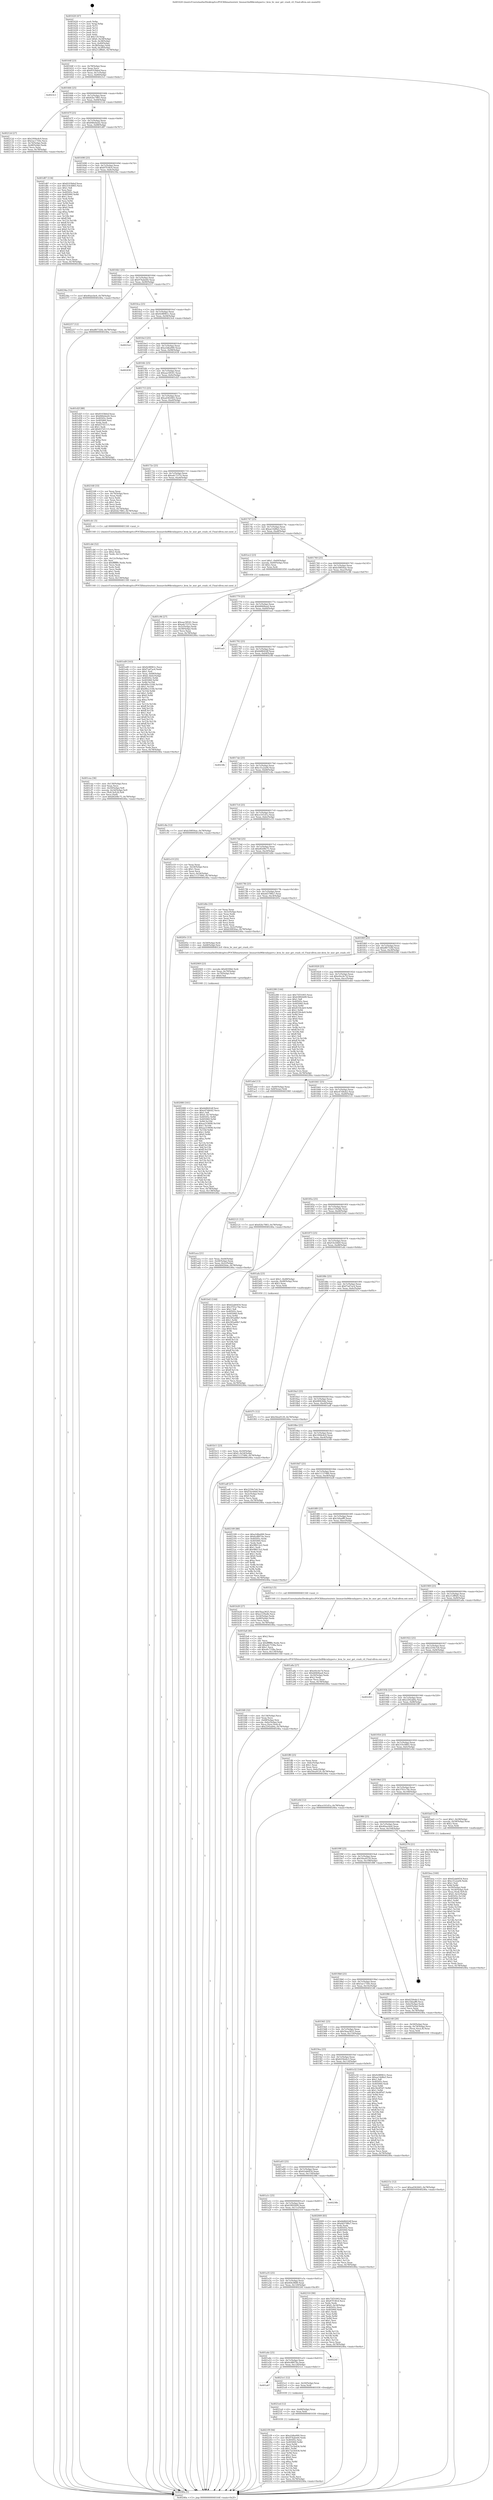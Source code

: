 digraph "0x401620" {
  label = "0x401620 (/mnt/c/Users/mathe/Desktop/tcc/POCII/binaries/extr_linuxarchx86kvmhyperv.c_kvm_hv_msr_get_crash_ctl_Final-ollvm.out::main(0))"
  labelloc = "t"
  node[shape=record]

  Entry [label="",width=0.3,height=0.3,shape=circle,fillcolor=black,style=filled]
  "0x40164f" [label="{
     0x40164f [23]\l
     | [instrs]\l
     &nbsp;&nbsp;0x40164f \<+3\>: mov -0x78(%rbp),%eax\l
     &nbsp;&nbsp;0x401652 \<+2\>: mov %eax,%ecx\l
     &nbsp;&nbsp;0x401654 \<+6\>: sub $0x8103b6ef,%ecx\l
     &nbsp;&nbsp;0x40165a \<+3\>: mov %eax,-0x7c(%rbp)\l
     &nbsp;&nbsp;0x40165d \<+3\>: mov %ecx,-0x80(%rbp)\l
     &nbsp;&nbsp;0x401660 \<+6\>: je 00000000004023c1 \<main+0xda1\>\l
  }"]
  "0x4023c1" [label="{
     0x4023c1\l
  }", style=dashed]
  "0x401666" [label="{
     0x401666 [25]\l
     | [instrs]\l
     &nbsp;&nbsp;0x401666 \<+5\>: jmp 000000000040166b \<main+0x4b\>\l
     &nbsp;&nbsp;0x40166b \<+3\>: mov -0x7c(%rbp),%eax\l
     &nbsp;&nbsp;0x40166e \<+5\>: sub $0x82bc7883,%eax\l
     &nbsp;&nbsp;0x401673 \<+6\>: mov %eax,-0x84(%rbp)\l
     &nbsp;&nbsp;0x401679 \<+6\>: je 000000000040212d \<main+0xb0d\>\l
  }"]
  Exit [label="",width=0.3,height=0.3,shape=circle,fillcolor=black,style=filled,peripheries=2]
  "0x40212d" [label="{
     0x40212d [27]\l
     | [instrs]\l
     &nbsp;&nbsp;0x40212d \<+5\>: mov $0x1004e4c0,%eax\l
     &nbsp;&nbsp;0x402132 \<+5\>: mov $0x5ac1750e,%ecx\l
     &nbsp;&nbsp;0x402137 \<+3\>: mov -0x74(%rbp),%edx\l
     &nbsp;&nbsp;0x40213a \<+3\>: cmp -0x48(%rbp),%edx\l
     &nbsp;&nbsp;0x40213d \<+3\>: cmovl %ecx,%eax\l
     &nbsp;&nbsp;0x402140 \<+3\>: mov %eax,-0x78(%rbp)\l
     &nbsp;&nbsp;0x402143 \<+5\>: jmp 000000000040246a \<main+0xe4a\>\l
  }"]
  "0x40167f" [label="{
     0x40167f [25]\l
     | [instrs]\l
     &nbsp;&nbsp;0x40167f \<+5\>: jmp 0000000000401684 \<main+0x64\>\l
     &nbsp;&nbsp;0x401684 \<+3\>: mov -0x7c(%rbp),%eax\l
     &nbsp;&nbsp;0x401687 \<+5\>: sub $0x846ebed2,%eax\l
     &nbsp;&nbsp;0x40168c \<+6\>: mov %eax,-0x88(%rbp)\l
     &nbsp;&nbsp;0x401692 \<+6\>: je 0000000000401d87 \<main+0x767\>\l
  }"]
  "0x4021f9" [label="{
     0x4021f9 [94]\l
     | [instrs]\l
     &nbsp;&nbsp;0x4021f9 \<+5\>: mov $0xa5dba000,%ecx\l
     &nbsp;&nbsp;0x4021fe \<+5\>: mov $0x974abe64,%edx\l
     &nbsp;&nbsp;0x402203 \<+7\>: mov 0x40505c,%esi\l
     &nbsp;&nbsp;0x40220a \<+8\>: mov 0x405060,%r8d\l
     &nbsp;&nbsp;0x402212 \<+3\>: mov %esi,%r9d\l
     &nbsp;&nbsp;0x402215 \<+7\>: sub $0x72e5b436,%r9d\l
     &nbsp;&nbsp;0x40221c \<+4\>: sub $0x1,%r9d\l
     &nbsp;&nbsp;0x402220 \<+7\>: add $0x72e5b436,%r9d\l
     &nbsp;&nbsp;0x402227 \<+4\>: imul %r9d,%esi\l
     &nbsp;&nbsp;0x40222b \<+3\>: and $0x1,%esi\l
     &nbsp;&nbsp;0x40222e \<+3\>: cmp $0x0,%esi\l
     &nbsp;&nbsp;0x402231 \<+4\>: sete %r10b\l
     &nbsp;&nbsp;0x402235 \<+4\>: cmp $0xa,%r8d\l
     &nbsp;&nbsp;0x402239 \<+4\>: setl %r11b\l
     &nbsp;&nbsp;0x40223d \<+3\>: mov %r10b,%bl\l
     &nbsp;&nbsp;0x402240 \<+3\>: and %r11b,%bl\l
     &nbsp;&nbsp;0x402243 \<+3\>: xor %r11b,%r10b\l
     &nbsp;&nbsp;0x402246 \<+3\>: or %r10b,%bl\l
     &nbsp;&nbsp;0x402249 \<+3\>: test $0x1,%bl\l
     &nbsp;&nbsp;0x40224c \<+3\>: cmovne %edx,%ecx\l
     &nbsp;&nbsp;0x40224f \<+3\>: mov %ecx,-0x78(%rbp)\l
     &nbsp;&nbsp;0x402252 \<+5\>: jmp 000000000040246a \<main+0xe4a\>\l
  }"]
  "0x401d87" [label="{
     0x401d87 [134]\l
     | [instrs]\l
     &nbsp;&nbsp;0x401d87 \<+5\>: mov $0x8103b6ef,%eax\l
     &nbsp;&nbsp;0x401d8c \<+5\>: mov $0x310c4865,%ecx\l
     &nbsp;&nbsp;0x401d91 \<+2\>: mov $0x1,%dl\l
     &nbsp;&nbsp;0x401d93 \<+2\>: xor %esi,%esi\l
     &nbsp;&nbsp;0x401d95 \<+7\>: mov 0x40505c,%edi\l
     &nbsp;&nbsp;0x401d9c \<+8\>: mov 0x405060,%r8d\l
     &nbsp;&nbsp;0x401da4 \<+3\>: sub $0x1,%esi\l
     &nbsp;&nbsp;0x401da7 \<+3\>: mov %edi,%r9d\l
     &nbsp;&nbsp;0x401daa \<+3\>: add %esi,%r9d\l
     &nbsp;&nbsp;0x401dad \<+4\>: imul %r9d,%edi\l
     &nbsp;&nbsp;0x401db1 \<+3\>: and $0x1,%edi\l
     &nbsp;&nbsp;0x401db4 \<+3\>: cmp $0x0,%edi\l
     &nbsp;&nbsp;0x401db7 \<+4\>: sete %r10b\l
     &nbsp;&nbsp;0x401dbb \<+4\>: cmp $0xa,%r8d\l
     &nbsp;&nbsp;0x401dbf \<+4\>: setl %r11b\l
     &nbsp;&nbsp;0x401dc3 \<+3\>: mov %r10b,%bl\l
     &nbsp;&nbsp;0x401dc6 \<+3\>: xor $0xff,%bl\l
     &nbsp;&nbsp;0x401dc9 \<+3\>: mov %r11b,%r14b\l
     &nbsp;&nbsp;0x401dcc \<+4\>: xor $0xff,%r14b\l
     &nbsp;&nbsp;0x401dd0 \<+3\>: xor $0x0,%dl\l
     &nbsp;&nbsp;0x401dd3 \<+3\>: mov %bl,%r15b\l
     &nbsp;&nbsp;0x401dd6 \<+4\>: and $0x0,%r15b\l
     &nbsp;&nbsp;0x401dda \<+3\>: and %dl,%r10b\l
     &nbsp;&nbsp;0x401ddd \<+3\>: mov %r14b,%r12b\l
     &nbsp;&nbsp;0x401de0 \<+4\>: and $0x0,%r12b\l
     &nbsp;&nbsp;0x401de4 \<+3\>: and %dl,%r11b\l
     &nbsp;&nbsp;0x401de7 \<+3\>: or %r10b,%r15b\l
     &nbsp;&nbsp;0x401dea \<+3\>: or %r11b,%r12b\l
     &nbsp;&nbsp;0x401ded \<+3\>: xor %r12b,%r15b\l
     &nbsp;&nbsp;0x401df0 \<+3\>: or %r14b,%bl\l
     &nbsp;&nbsp;0x401df3 \<+3\>: xor $0xff,%bl\l
     &nbsp;&nbsp;0x401df6 \<+3\>: or $0x0,%dl\l
     &nbsp;&nbsp;0x401df9 \<+2\>: and %dl,%bl\l
     &nbsp;&nbsp;0x401dfb \<+3\>: or %bl,%r15b\l
     &nbsp;&nbsp;0x401dfe \<+4\>: test $0x1,%r15b\l
     &nbsp;&nbsp;0x401e02 \<+3\>: cmovne %ecx,%eax\l
     &nbsp;&nbsp;0x401e05 \<+3\>: mov %eax,-0x78(%rbp)\l
     &nbsp;&nbsp;0x401e08 \<+5\>: jmp 000000000040246a \<main+0xe4a\>\l
  }"]
  "0x401698" [label="{
     0x401698 [25]\l
     | [instrs]\l
     &nbsp;&nbsp;0x401698 \<+5\>: jmp 000000000040169d \<main+0x7d\>\l
     &nbsp;&nbsp;0x40169d \<+3\>: mov -0x7c(%rbp),%eax\l
     &nbsp;&nbsp;0x4016a0 \<+5\>: sub $0x87f14fc4,%eax\l
     &nbsp;&nbsp;0x4016a5 \<+6\>: mov %eax,-0x8c(%rbp)\l
     &nbsp;&nbsp;0x4016ab \<+6\>: je 000000000040236a \<main+0xd4a\>\l
  }"]
  "0x4021ed" [label="{
     0x4021ed [12]\l
     | [instrs]\l
     &nbsp;&nbsp;0x4021ed \<+4\>: mov -0x68(%rbp),%rax\l
     &nbsp;&nbsp;0x4021f1 \<+3\>: mov %rax,%rdi\l
     &nbsp;&nbsp;0x4021f4 \<+5\>: call 0000000000401030 \<free@plt\>\l
     | [calls]\l
     &nbsp;&nbsp;0x401030 \{1\} (unknown)\l
  }"]
  "0x40236a" [label="{
     0x40236a [12]\l
     | [instrs]\l
     &nbsp;&nbsp;0x40236a \<+7\>: movl $0x40aecbe4,-0x78(%rbp)\l
     &nbsp;&nbsp;0x402371 \<+5\>: jmp 000000000040246a \<main+0xe4a\>\l
  }"]
  "0x4016b1" [label="{
     0x4016b1 [25]\l
     | [instrs]\l
     &nbsp;&nbsp;0x4016b1 \<+5\>: jmp 00000000004016b6 \<main+0x96\>\l
     &nbsp;&nbsp;0x4016b6 \<+3\>: mov -0x7c(%rbp),%eax\l
     &nbsp;&nbsp;0x4016b9 \<+5\>: sub $0x974abe64,%eax\l
     &nbsp;&nbsp;0x4016be \<+6\>: mov %eax,-0x90(%rbp)\l
     &nbsp;&nbsp;0x4016c4 \<+6\>: je 0000000000402257 \<main+0xc37\>\l
  }"]
  "0x401a67" [label="{
     0x401a67\l
  }", style=dashed]
  "0x402257" [label="{
     0x402257 [12]\l
     | [instrs]\l
     &nbsp;&nbsp;0x402257 \<+7\>: movl $0xdf6732fd,-0x78(%rbp)\l
     &nbsp;&nbsp;0x40225e \<+5\>: jmp 000000000040246a \<main+0xe4a\>\l
  }"]
  "0x4016ca" [label="{
     0x4016ca [25]\l
     | [instrs]\l
     &nbsp;&nbsp;0x4016ca \<+5\>: jmp 00000000004016cf \<main+0xaf\>\l
     &nbsp;&nbsp;0x4016cf \<+3\>: mov -0x7c(%rbp),%eax\l
     &nbsp;&nbsp;0x4016d2 \<+5\>: sub $0x9c88961c,%eax\l
     &nbsp;&nbsp;0x4016d7 \<+6\>: mov %eax,-0x94(%rbp)\l
     &nbsp;&nbsp;0x4016dd \<+6\>: je 00000000004023cd \<main+0xdad\>\l
  }"]
  "0x4021e1" [label="{
     0x4021e1 [12]\l
     | [instrs]\l
     &nbsp;&nbsp;0x4021e1 \<+4\>: mov -0x50(%rbp),%rax\l
     &nbsp;&nbsp;0x4021e5 \<+3\>: mov %rax,%rdi\l
     &nbsp;&nbsp;0x4021e8 \<+5\>: call 0000000000401030 \<free@plt\>\l
     | [calls]\l
     &nbsp;&nbsp;0x401030 \{1\} (unknown)\l
  }"]
  "0x4023cd" [label="{
     0x4023cd\l
  }", style=dashed]
  "0x4016e3" [label="{
     0x4016e3 [25]\l
     | [instrs]\l
     &nbsp;&nbsp;0x4016e3 \<+5\>: jmp 00000000004016e8 \<main+0xc8\>\l
     &nbsp;&nbsp;0x4016e8 \<+3\>: mov -0x7c(%rbp),%eax\l
     &nbsp;&nbsp;0x4016eb \<+5\>: sub $0xa5dba000,%eax\l
     &nbsp;&nbsp;0x4016f0 \<+6\>: mov %eax,-0x98(%rbp)\l
     &nbsp;&nbsp;0x4016f6 \<+6\>: je 0000000000402438 \<main+0xe18\>\l
  }"]
  "0x401a4e" [label="{
     0x401a4e [25]\l
     | [instrs]\l
     &nbsp;&nbsp;0x401a4e \<+5\>: jmp 0000000000401a53 \<main+0x433\>\l
     &nbsp;&nbsp;0x401a53 \<+3\>: mov -0x7c(%rbp),%eax\l
     &nbsp;&nbsp;0x401a56 \<+5\>: sub $0x6cd8074a,%eax\l
     &nbsp;&nbsp;0x401a5b \<+6\>: mov %eax,-0x124(%rbp)\l
     &nbsp;&nbsp;0x401a61 \<+6\>: je 00000000004021e1 \<main+0xbc1\>\l
  }"]
  "0x402438" [label="{
     0x402438\l
  }", style=dashed]
  "0x4016fc" [label="{
     0x4016fc [25]\l
     | [instrs]\l
     &nbsp;&nbsp;0x4016fc \<+5\>: jmp 0000000000401701 \<main+0xe1\>\l
     &nbsp;&nbsp;0x401701 \<+3\>: mov -0x7c(%rbp),%eax\l
     &nbsp;&nbsp;0x401704 \<+5\>: sub $0xaac58541,%eax\l
     &nbsp;&nbsp;0x401709 \<+6\>: mov %eax,-0x9c(%rbp)\l
     &nbsp;&nbsp;0x40170f \<+6\>: je 0000000000401d2f \<main+0x70f\>\l
  }"]
  "0x40226f" [label="{
     0x40226f\l
  }", style=dashed]
  "0x401d2f" [label="{
     0x401d2f [88]\l
     | [instrs]\l
     &nbsp;&nbsp;0x401d2f \<+5\>: mov $0x8103b6ef,%eax\l
     &nbsp;&nbsp;0x401d34 \<+5\>: mov $0x846ebed2,%ecx\l
     &nbsp;&nbsp;0x401d39 \<+7\>: mov 0x40505c,%edx\l
     &nbsp;&nbsp;0x401d40 \<+7\>: mov 0x405060,%esi\l
     &nbsp;&nbsp;0x401d47 \<+2\>: mov %edx,%edi\l
     &nbsp;&nbsp;0x401d49 \<+6\>: sub $0x637d1115,%edi\l
     &nbsp;&nbsp;0x401d4f \<+3\>: sub $0x1,%edi\l
     &nbsp;&nbsp;0x401d52 \<+6\>: add $0x637d1115,%edi\l
     &nbsp;&nbsp;0x401d58 \<+3\>: imul %edi,%edx\l
     &nbsp;&nbsp;0x401d5b \<+3\>: and $0x1,%edx\l
     &nbsp;&nbsp;0x401d5e \<+3\>: cmp $0x0,%edx\l
     &nbsp;&nbsp;0x401d61 \<+4\>: sete %r8b\l
     &nbsp;&nbsp;0x401d65 \<+3\>: cmp $0xa,%esi\l
     &nbsp;&nbsp;0x401d68 \<+4\>: setl %r9b\l
     &nbsp;&nbsp;0x401d6c \<+3\>: mov %r8b,%r10b\l
     &nbsp;&nbsp;0x401d6f \<+3\>: and %r9b,%r10b\l
     &nbsp;&nbsp;0x401d72 \<+3\>: xor %r9b,%r8b\l
     &nbsp;&nbsp;0x401d75 \<+3\>: or %r8b,%r10b\l
     &nbsp;&nbsp;0x401d78 \<+4\>: test $0x1,%r10b\l
     &nbsp;&nbsp;0x401d7c \<+3\>: cmovne %ecx,%eax\l
     &nbsp;&nbsp;0x401d7f \<+3\>: mov %eax,-0x78(%rbp)\l
     &nbsp;&nbsp;0x401d82 \<+5\>: jmp 000000000040246a \<main+0xe4a\>\l
  }"]
  "0x401715" [label="{
     0x401715 [25]\l
     | [instrs]\l
     &nbsp;&nbsp;0x401715 \<+5\>: jmp 000000000040171a \<main+0xfa\>\l
     &nbsp;&nbsp;0x40171a \<+3\>: mov -0x7c(%rbp),%eax\l
     &nbsp;&nbsp;0x40171d \<+5\>: sub $0xad362665,%eax\l
     &nbsp;&nbsp;0x401722 \<+6\>: mov %eax,-0xa0(%rbp)\l
     &nbsp;&nbsp;0x401728 \<+6\>: je 0000000000402168 \<main+0xb48\>\l
  }"]
  "0x401a35" [label="{
     0x401a35 [25]\l
     | [instrs]\l
     &nbsp;&nbsp;0x401a35 \<+5\>: jmp 0000000000401a3a \<main+0x41a\>\l
     &nbsp;&nbsp;0x401a3a \<+3\>: mov -0x7c(%rbp),%eax\l
     &nbsp;&nbsp;0x401a3d \<+5\>: sub $0x664c86f8,%eax\l
     &nbsp;&nbsp;0x401a42 \<+6\>: mov %eax,-0x120(%rbp)\l
     &nbsp;&nbsp;0x401a48 \<+6\>: je 000000000040226f \<main+0xc4f\>\l
  }"]
  "0x402168" [label="{
     0x402168 [33]\l
     | [instrs]\l
     &nbsp;&nbsp;0x402168 \<+2\>: xor %eax,%eax\l
     &nbsp;&nbsp;0x40216a \<+3\>: mov -0x74(%rbp),%ecx\l
     &nbsp;&nbsp;0x40216d \<+2\>: mov %eax,%edx\l
     &nbsp;&nbsp;0x40216f \<+2\>: sub %ecx,%edx\l
     &nbsp;&nbsp;0x402171 \<+2\>: mov %eax,%ecx\l
     &nbsp;&nbsp;0x402173 \<+3\>: sub $0x1,%ecx\l
     &nbsp;&nbsp;0x402176 \<+2\>: add %ecx,%edx\l
     &nbsp;&nbsp;0x402178 \<+2\>: sub %edx,%eax\l
     &nbsp;&nbsp;0x40217a \<+3\>: mov %eax,-0x74(%rbp)\l
     &nbsp;&nbsp;0x40217d \<+7\>: movl $0x82bc7883,-0x78(%rbp)\l
     &nbsp;&nbsp;0x402184 \<+5\>: jmp 000000000040246a \<main+0xe4a\>\l
  }"]
  "0x40172e" [label="{
     0x40172e [25]\l
     | [instrs]\l
     &nbsp;&nbsp;0x40172e \<+5\>: jmp 0000000000401733 \<main+0x113\>\l
     &nbsp;&nbsp;0x401733 \<+3\>: mov -0x7c(%rbp),%eax\l
     &nbsp;&nbsp;0x401736 \<+5\>: sub $0xadc7237e,%eax\l
     &nbsp;&nbsp;0x40173b \<+6\>: mov %eax,-0xa4(%rbp)\l
     &nbsp;&nbsp;0x401741 \<+6\>: je 0000000000401cb1 \<main+0x691\>\l
  }"]
  "0x402310" [label="{
     0x402310 [90]\l
     | [instrs]\l
     &nbsp;&nbsp;0x402310 \<+5\>: mov $0x75f31003,%eax\l
     &nbsp;&nbsp;0x402315 \<+5\>: mov $0x87f14fc4,%ecx\l
     &nbsp;&nbsp;0x40231a \<+2\>: xor %edx,%edx\l
     &nbsp;&nbsp;0x40231c \<+7\>: movl $0x0,-0x34(%rbp)\l
     &nbsp;&nbsp;0x402323 \<+7\>: mov 0x40505c,%esi\l
     &nbsp;&nbsp;0x40232a \<+7\>: mov 0x405060,%edi\l
     &nbsp;&nbsp;0x402331 \<+3\>: sub $0x1,%edx\l
     &nbsp;&nbsp;0x402334 \<+3\>: mov %esi,%r8d\l
     &nbsp;&nbsp;0x402337 \<+3\>: add %edx,%r8d\l
     &nbsp;&nbsp;0x40233a \<+4\>: imul %r8d,%esi\l
     &nbsp;&nbsp;0x40233e \<+3\>: and $0x1,%esi\l
     &nbsp;&nbsp;0x402341 \<+3\>: cmp $0x0,%esi\l
     &nbsp;&nbsp;0x402344 \<+4\>: sete %r9b\l
     &nbsp;&nbsp;0x402348 \<+3\>: cmp $0xa,%edi\l
     &nbsp;&nbsp;0x40234b \<+4\>: setl %r10b\l
     &nbsp;&nbsp;0x40234f \<+3\>: mov %r9b,%r11b\l
     &nbsp;&nbsp;0x402352 \<+3\>: and %r10b,%r11b\l
     &nbsp;&nbsp;0x402355 \<+3\>: xor %r10b,%r9b\l
     &nbsp;&nbsp;0x402358 \<+3\>: or %r9b,%r11b\l
     &nbsp;&nbsp;0x40235b \<+4\>: test $0x1,%r11b\l
     &nbsp;&nbsp;0x40235f \<+3\>: cmovne %ecx,%eax\l
     &nbsp;&nbsp;0x402362 \<+3\>: mov %eax,-0x78(%rbp)\l
     &nbsp;&nbsp;0x402365 \<+5\>: jmp 000000000040246a \<main+0xe4a\>\l
  }"]
  "0x401cb1" [label="{
     0x401cb1 [5]\l
     | [instrs]\l
     &nbsp;&nbsp;0x401cb1 \<+5\>: call 0000000000401160 \<next_i\>\l
     | [calls]\l
     &nbsp;&nbsp;0x401160 \{1\} (/mnt/c/Users/mathe/Desktop/tcc/POCII/binaries/extr_linuxarchx86kvmhyperv.c_kvm_hv_msr_get_crash_ctl_Final-ollvm.out::next_i)\l
  }"]
  "0x401747" [label="{
     0x401747 [25]\l
     | [instrs]\l
     &nbsp;&nbsp;0x401747 \<+5\>: jmp 000000000040174c \<main+0x12c\>\l
     &nbsp;&nbsp;0x40174c \<+3\>: mov -0x7c(%rbp),%eax\l
     &nbsp;&nbsp;0x40174f \<+5\>: sub $0xae14d8a5,%eax\l
     &nbsp;&nbsp;0x401754 \<+6\>: mov %eax,-0xa8(%rbp)\l
     &nbsp;&nbsp;0x40175a \<+6\>: je 0000000000401ec2 \<main+0x8a2\>\l
  }"]
  "0x401a1c" [label="{
     0x401a1c [25]\l
     | [instrs]\l
     &nbsp;&nbsp;0x401a1c \<+5\>: jmp 0000000000401a21 \<main+0x401\>\l
     &nbsp;&nbsp;0x401a21 \<+3\>: mov -0x7c(%rbp),%eax\l
     &nbsp;&nbsp;0x401a24 \<+5\>: sub $0x63892b99,%eax\l
     &nbsp;&nbsp;0x401a29 \<+6\>: mov %eax,-0x11c(%rbp)\l
     &nbsp;&nbsp;0x401a2f \<+6\>: je 0000000000402310 \<main+0xcf0\>\l
  }"]
  "0x401ec2" [label="{
     0x401ec2 [23]\l
     | [instrs]\l
     &nbsp;&nbsp;0x401ec2 \<+7\>: movl $0x1,-0x60(%rbp)\l
     &nbsp;&nbsp;0x401ec9 \<+4\>: movslq -0x60(%rbp),%rax\l
     &nbsp;&nbsp;0x401ecd \<+4\>: shl $0x2,%rax\l
     &nbsp;&nbsp;0x401ed1 \<+3\>: mov %rax,%rdi\l
     &nbsp;&nbsp;0x401ed4 \<+5\>: call 0000000000401050 \<malloc@plt\>\l
     | [calls]\l
     &nbsp;&nbsp;0x401050 \{1\} (unknown)\l
  }"]
  "0x401760" [label="{
     0x401760 [25]\l
     | [instrs]\l
     &nbsp;&nbsp;0x401760 \<+5\>: jmp 0000000000401765 \<main+0x145\>\l
     &nbsp;&nbsp;0x401765 \<+3\>: mov -0x7c(%rbp),%eax\l
     &nbsp;&nbsp;0x401768 \<+5\>: sub $0xb30856ae,%eax\l
     &nbsp;&nbsp;0x40176d \<+6\>: mov %eax,-0xac(%rbp)\l
     &nbsp;&nbsp;0x401773 \<+6\>: je 0000000000401c96 \<main+0x676\>\l
  }"]
  "0x40238b" [label="{
     0x40238b\l
  }", style=dashed]
  "0x401c96" [label="{
     0x401c96 [27]\l
     | [instrs]\l
     &nbsp;&nbsp;0x401c96 \<+5\>: mov $0xaac58541,%eax\l
     &nbsp;&nbsp;0x401c9b \<+5\>: mov $0xadc7237e,%ecx\l
     &nbsp;&nbsp;0x401ca0 \<+3\>: mov -0x5c(%rbp),%edx\l
     &nbsp;&nbsp;0x401ca3 \<+3\>: cmp -0x58(%rbp),%edx\l
     &nbsp;&nbsp;0x401ca6 \<+3\>: cmovl %ecx,%eax\l
     &nbsp;&nbsp;0x401ca9 \<+3\>: mov %eax,-0x78(%rbp)\l
     &nbsp;&nbsp;0x401cac \<+5\>: jmp 000000000040246a \<main+0xe4a\>\l
  }"]
  "0x401779" [label="{
     0x401779 [25]\l
     | [instrs]\l
     &nbsp;&nbsp;0x401779 \<+5\>: jmp 000000000040177e \<main+0x15e\>\l
     &nbsp;&nbsp;0x40177e \<+3\>: mov -0x7c(%rbp),%eax\l
     &nbsp;&nbsp;0x401781 \<+5\>: sub $0xb8468aa4,%eax\l
     &nbsp;&nbsp;0x401786 \<+6\>: mov %eax,-0xb0(%rbp)\l
     &nbsp;&nbsp;0x40178c \<+6\>: je 0000000000401aa5 \<main+0x485\>\l
  }"]
  "0x40215c" [label="{
     0x40215c [12]\l
     | [instrs]\l
     &nbsp;&nbsp;0x40215c \<+7\>: movl $0xad362665,-0x78(%rbp)\l
     &nbsp;&nbsp;0x402163 \<+5\>: jmp 000000000040246a \<main+0xe4a\>\l
  }"]
  "0x401aa5" [label="{
     0x401aa5\l
  }", style=dashed]
  "0x401792" [label="{
     0x401792 [25]\l
     | [instrs]\l
     &nbsp;&nbsp;0x401792 \<+5\>: jmp 0000000000401797 \<main+0x177\>\l
     &nbsp;&nbsp;0x401797 \<+3\>: mov -0x7c(%rbp),%eax\l
     &nbsp;&nbsp;0x40179a \<+5\>: sub $0xbb8642df,%eax\l
     &nbsp;&nbsp;0x40179f \<+6\>: mov %eax,-0xb4(%rbp)\l
     &nbsp;&nbsp;0x4017a5 \<+6\>: je 00000000004023fb \<main+0xddb\>\l
  }"]
  "0x402080" [label="{
     0x402080 [161]\l
     | [instrs]\l
     &nbsp;&nbsp;0x402080 \<+5\>: mov $0xbb8642df,%esi\l
     &nbsp;&nbsp;0x402085 \<+5\>: mov $0xe47d4eb2,%ecx\l
     &nbsp;&nbsp;0x40208a \<+2\>: mov $0x1,%dl\l
     &nbsp;&nbsp;0x40208c \<+7\>: movl $0x0,-0x74(%rbp)\l
     &nbsp;&nbsp;0x402093 \<+8\>: mov 0x40505c,%r8d\l
     &nbsp;&nbsp;0x40209b \<+8\>: mov 0x405060,%r9d\l
     &nbsp;&nbsp;0x4020a3 \<+3\>: mov %r8d,%r10d\l
     &nbsp;&nbsp;0x4020a6 \<+7\>: sub $0xaa319690,%r10d\l
     &nbsp;&nbsp;0x4020ad \<+4\>: sub $0x1,%r10d\l
     &nbsp;&nbsp;0x4020b1 \<+7\>: add $0xaa319690,%r10d\l
     &nbsp;&nbsp;0x4020b8 \<+4\>: imul %r10d,%r8d\l
     &nbsp;&nbsp;0x4020bc \<+4\>: and $0x1,%r8d\l
     &nbsp;&nbsp;0x4020c0 \<+4\>: cmp $0x0,%r8d\l
     &nbsp;&nbsp;0x4020c4 \<+4\>: sete %r11b\l
     &nbsp;&nbsp;0x4020c8 \<+4\>: cmp $0xa,%r9d\l
     &nbsp;&nbsp;0x4020cc \<+3\>: setl %bl\l
     &nbsp;&nbsp;0x4020cf \<+3\>: mov %r11b,%r14b\l
     &nbsp;&nbsp;0x4020d2 \<+4\>: xor $0xff,%r14b\l
     &nbsp;&nbsp;0x4020d6 \<+3\>: mov %bl,%r15b\l
     &nbsp;&nbsp;0x4020d9 \<+4\>: xor $0xff,%r15b\l
     &nbsp;&nbsp;0x4020dd \<+3\>: xor $0x0,%dl\l
     &nbsp;&nbsp;0x4020e0 \<+3\>: mov %r14b,%r12b\l
     &nbsp;&nbsp;0x4020e3 \<+4\>: and $0x0,%r12b\l
     &nbsp;&nbsp;0x4020e7 \<+3\>: and %dl,%r11b\l
     &nbsp;&nbsp;0x4020ea \<+3\>: mov %r15b,%r13b\l
     &nbsp;&nbsp;0x4020ed \<+4\>: and $0x0,%r13b\l
     &nbsp;&nbsp;0x4020f1 \<+2\>: and %dl,%bl\l
     &nbsp;&nbsp;0x4020f3 \<+3\>: or %r11b,%r12b\l
     &nbsp;&nbsp;0x4020f6 \<+3\>: or %bl,%r13b\l
     &nbsp;&nbsp;0x4020f9 \<+3\>: xor %r13b,%r12b\l
     &nbsp;&nbsp;0x4020fc \<+3\>: or %r15b,%r14b\l
     &nbsp;&nbsp;0x4020ff \<+4\>: xor $0xff,%r14b\l
     &nbsp;&nbsp;0x402103 \<+3\>: or $0x0,%dl\l
     &nbsp;&nbsp;0x402106 \<+3\>: and %dl,%r14b\l
     &nbsp;&nbsp;0x402109 \<+3\>: or %r14b,%r12b\l
     &nbsp;&nbsp;0x40210c \<+4\>: test $0x1,%r12b\l
     &nbsp;&nbsp;0x402110 \<+3\>: cmovne %ecx,%esi\l
     &nbsp;&nbsp;0x402113 \<+3\>: mov %esi,-0x78(%rbp)\l
     &nbsp;&nbsp;0x402116 \<+6\>: mov %eax,-0x138(%rbp)\l
     &nbsp;&nbsp;0x40211c \<+5\>: jmp 000000000040246a \<main+0xe4a\>\l
  }"]
  "0x4023fb" [label="{
     0x4023fb\l
  }", style=dashed]
  "0x4017ab" [label="{
     0x4017ab [25]\l
     | [instrs]\l
     &nbsp;&nbsp;0x4017ab \<+5\>: jmp 00000000004017b0 \<main+0x190\>\l
     &nbsp;&nbsp;0x4017b0 \<+3\>: mov -0x7c(%rbp),%eax\l
     &nbsp;&nbsp;0x4017b3 \<+5\>: sub $0xc31a2a04,%eax\l
     &nbsp;&nbsp;0x4017b8 \<+6\>: mov %eax,-0xb8(%rbp)\l
     &nbsp;&nbsp;0x4017be \<+6\>: je 0000000000401c8a \<main+0x66a\>\l
  }"]
  "0x402069" [label="{
     0x402069 [23]\l
     | [instrs]\l
     &nbsp;&nbsp;0x402069 \<+10\>: movabs $0x4030b6,%rdi\l
     &nbsp;&nbsp;0x402073 \<+3\>: mov %eax,-0x70(%rbp)\l
     &nbsp;&nbsp;0x402076 \<+3\>: mov -0x70(%rbp),%esi\l
     &nbsp;&nbsp;0x402079 \<+2\>: mov $0x0,%al\l
     &nbsp;&nbsp;0x40207b \<+5\>: call 0000000000401040 \<printf@plt\>\l
     | [calls]\l
     &nbsp;&nbsp;0x401040 \{1\} (unknown)\l
  }"]
  "0x401c8a" [label="{
     0x401c8a [12]\l
     | [instrs]\l
     &nbsp;&nbsp;0x401c8a \<+7\>: movl $0xb30856ae,-0x78(%rbp)\l
     &nbsp;&nbsp;0x401c91 \<+5\>: jmp 000000000040246a \<main+0xe4a\>\l
  }"]
  "0x4017c4" [label="{
     0x4017c4 [25]\l
     | [instrs]\l
     &nbsp;&nbsp;0x4017c4 \<+5\>: jmp 00000000004017c9 \<main+0x1a9\>\l
     &nbsp;&nbsp;0x4017c9 \<+3\>: mov -0x7c(%rbp),%eax\l
     &nbsp;&nbsp;0x4017cc \<+5\>: sub $0xce161d1a,%eax\l
     &nbsp;&nbsp;0x4017d1 \<+6\>: mov %eax,-0xbc(%rbp)\l
     &nbsp;&nbsp;0x4017d7 \<+6\>: je 0000000000401e19 \<main+0x7f9\>\l
  }"]
  "0x401a03" [label="{
     0x401a03 [25]\l
     | [instrs]\l
     &nbsp;&nbsp;0x401a03 \<+5\>: jmp 0000000000401a08 \<main+0x3e8\>\l
     &nbsp;&nbsp;0x401a08 \<+3\>: mov -0x7c(%rbp),%eax\l
     &nbsp;&nbsp;0x401a0b \<+5\>: sub $0x62ab6454,%eax\l
     &nbsp;&nbsp;0x401a10 \<+6\>: mov %eax,-0x118(%rbp)\l
     &nbsp;&nbsp;0x401a16 \<+6\>: je 000000000040238b \<main+0xd6b\>\l
  }"]
  "0x401e19" [label="{
     0x401e19 [25]\l
     | [instrs]\l
     &nbsp;&nbsp;0x401e19 \<+2\>: xor %eax,%eax\l
     &nbsp;&nbsp;0x401e1b \<+3\>: mov -0x54(%rbp),%ecx\l
     &nbsp;&nbsp;0x401e1e \<+3\>: sub $0x1,%eax\l
     &nbsp;&nbsp;0x401e21 \<+2\>: sub %eax,%ecx\l
     &nbsp;&nbsp;0x401e23 \<+3\>: mov %ecx,-0x54(%rbp)\l
     &nbsp;&nbsp;0x401e26 \<+7\>: movl $0x11137480,-0x78(%rbp)\l
     &nbsp;&nbsp;0x401e2d \<+5\>: jmp 000000000040246a \<main+0xe4a\>\l
  }"]
  "0x4017dd" [label="{
     0x4017dd [25]\l
     | [instrs]\l
     &nbsp;&nbsp;0x4017dd \<+5\>: jmp 00000000004017e2 \<main+0x1c2\>\l
     &nbsp;&nbsp;0x4017e2 \<+3\>: mov -0x7c(%rbp),%eax\l
     &nbsp;&nbsp;0x4017e5 \<+5\>: sub $0xd0208c75,%eax\l
     &nbsp;&nbsp;0x4017ea \<+6\>: mov %eax,-0xc0(%rbp)\l
     &nbsp;&nbsp;0x4017f0 \<+6\>: je 0000000000401d0e \<main+0x6ee\>\l
  }"]
  "0x402009" [label="{
     0x402009 [83]\l
     | [instrs]\l
     &nbsp;&nbsp;0x402009 \<+5\>: mov $0xbb8642df,%eax\l
     &nbsp;&nbsp;0x40200e \<+5\>: mov $0xdd3788a7,%ecx\l
     &nbsp;&nbsp;0x402013 \<+2\>: xor %edx,%edx\l
     &nbsp;&nbsp;0x402015 \<+7\>: mov 0x40505c,%esi\l
     &nbsp;&nbsp;0x40201c \<+7\>: mov 0x405060,%edi\l
     &nbsp;&nbsp;0x402023 \<+3\>: sub $0x1,%edx\l
     &nbsp;&nbsp;0x402026 \<+3\>: mov %esi,%r8d\l
     &nbsp;&nbsp;0x402029 \<+3\>: add %edx,%r8d\l
     &nbsp;&nbsp;0x40202c \<+4\>: imul %r8d,%esi\l
     &nbsp;&nbsp;0x402030 \<+3\>: and $0x1,%esi\l
     &nbsp;&nbsp;0x402033 \<+3\>: cmp $0x0,%esi\l
     &nbsp;&nbsp;0x402036 \<+4\>: sete %r9b\l
     &nbsp;&nbsp;0x40203a \<+3\>: cmp $0xa,%edi\l
     &nbsp;&nbsp;0x40203d \<+4\>: setl %r10b\l
     &nbsp;&nbsp;0x402041 \<+3\>: mov %r9b,%r11b\l
     &nbsp;&nbsp;0x402044 \<+3\>: and %r10b,%r11b\l
     &nbsp;&nbsp;0x402047 \<+3\>: xor %r10b,%r9b\l
     &nbsp;&nbsp;0x40204a \<+3\>: or %r9b,%r11b\l
     &nbsp;&nbsp;0x40204d \<+4\>: test $0x1,%r11b\l
     &nbsp;&nbsp;0x402051 \<+3\>: cmovne %ecx,%eax\l
     &nbsp;&nbsp;0x402054 \<+3\>: mov %eax,-0x78(%rbp)\l
     &nbsp;&nbsp;0x402057 \<+5\>: jmp 000000000040246a \<main+0xe4a\>\l
  }"]
  "0x401d0e" [label="{
     0x401d0e [33]\l
     | [instrs]\l
     &nbsp;&nbsp;0x401d0e \<+2\>: xor %eax,%eax\l
     &nbsp;&nbsp;0x401d10 \<+3\>: mov -0x5c(%rbp),%ecx\l
     &nbsp;&nbsp;0x401d13 \<+2\>: mov %eax,%edx\l
     &nbsp;&nbsp;0x401d15 \<+2\>: sub %ecx,%edx\l
     &nbsp;&nbsp;0x401d17 \<+2\>: mov %eax,%ecx\l
     &nbsp;&nbsp;0x401d19 \<+3\>: sub $0x1,%ecx\l
     &nbsp;&nbsp;0x401d1c \<+2\>: add %ecx,%edx\l
     &nbsp;&nbsp;0x401d1e \<+2\>: sub %edx,%eax\l
     &nbsp;&nbsp;0x401d20 \<+3\>: mov %eax,-0x5c(%rbp)\l
     &nbsp;&nbsp;0x401d23 \<+7\>: movl $0xb30856ae,-0x78(%rbp)\l
     &nbsp;&nbsp;0x401d2a \<+5\>: jmp 000000000040246a \<main+0xe4a\>\l
  }"]
  "0x4017f6" [label="{
     0x4017f6 [25]\l
     | [instrs]\l
     &nbsp;&nbsp;0x4017f6 \<+5\>: jmp 00000000004017fb \<main+0x1db\>\l
     &nbsp;&nbsp;0x4017fb \<+3\>: mov -0x7c(%rbp),%eax\l
     &nbsp;&nbsp;0x4017fe \<+5\>: sub $0xdd3788a7,%eax\l
     &nbsp;&nbsp;0x401803 \<+6\>: mov %eax,-0xc4(%rbp)\l
     &nbsp;&nbsp;0x401809 \<+6\>: je 000000000040205c \<main+0xa3c\>\l
  }"]
  "0x401fd0" [label="{
     0x401fd0 [32]\l
     | [instrs]\l
     &nbsp;&nbsp;0x401fd0 \<+6\>: mov -0x134(%rbp),%ecx\l
     &nbsp;&nbsp;0x401fd6 \<+3\>: imul %eax,%ecx\l
     &nbsp;&nbsp;0x401fd9 \<+4\>: mov -0x68(%rbp),%rsi\l
     &nbsp;&nbsp;0x401fdd \<+4\>: movslq -0x6c(%rbp),%rdi\l
     &nbsp;&nbsp;0x401fe1 \<+3\>: mov %ecx,(%rsi,%rdi,4)\l
     &nbsp;&nbsp;0x401fe4 \<+7\>: movl $0x2292ab0a,-0x78(%rbp)\l
     &nbsp;&nbsp;0x401feb \<+5\>: jmp 000000000040246a \<main+0xe4a\>\l
  }"]
  "0x40205c" [label="{
     0x40205c [13]\l
     | [instrs]\l
     &nbsp;&nbsp;0x40205c \<+4\>: mov -0x50(%rbp),%rdi\l
     &nbsp;&nbsp;0x402060 \<+4\>: mov -0x68(%rbp),%rsi\l
     &nbsp;&nbsp;0x402064 \<+5\>: call 00000000004013c0 \<kvm_hv_msr_get_crash_ctl\>\l
     | [calls]\l
     &nbsp;&nbsp;0x4013c0 \{1\} (/mnt/c/Users/mathe/Desktop/tcc/POCII/binaries/extr_linuxarchx86kvmhyperv.c_kvm_hv_msr_get_crash_ctl_Final-ollvm.out::kvm_hv_msr_get_crash_ctl)\l
  }"]
  "0x40180f" [label="{
     0x40180f [25]\l
     | [instrs]\l
     &nbsp;&nbsp;0x40180f \<+5\>: jmp 0000000000401814 \<main+0x1f4\>\l
     &nbsp;&nbsp;0x401814 \<+3\>: mov -0x7c(%rbp),%eax\l
     &nbsp;&nbsp;0x401817 \<+5\>: sub $0xdf6732fd,%eax\l
     &nbsp;&nbsp;0x40181c \<+6\>: mov %eax,-0xc8(%rbp)\l
     &nbsp;&nbsp;0x401822 \<+6\>: je 0000000000402280 \<main+0xc60\>\l
  }"]
  "0x401fa8" [label="{
     0x401fa8 [40]\l
     | [instrs]\l
     &nbsp;&nbsp;0x401fa8 \<+5\>: mov $0x2,%ecx\l
     &nbsp;&nbsp;0x401fad \<+1\>: cltd\l
     &nbsp;&nbsp;0x401fae \<+2\>: idiv %ecx\l
     &nbsp;&nbsp;0x401fb0 \<+6\>: imul $0xfffffffe,%edx,%ecx\l
     &nbsp;&nbsp;0x401fb6 \<+6\>: add $0xa0c7338a,%ecx\l
     &nbsp;&nbsp;0x401fbc \<+3\>: add $0x1,%ecx\l
     &nbsp;&nbsp;0x401fbf \<+6\>: sub $0xa0c7338a,%ecx\l
     &nbsp;&nbsp;0x401fc5 \<+6\>: mov %ecx,-0x134(%rbp)\l
     &nbsp;&nbsp;0x401fcb \<+5\>: call 0000000000401160 \<next_i\>\l
     | [calls]\l
     &nbsp;&nbsp;0x401160 \{1\} (/mnt/c/Users/mathe/Desktop/tcc/POCII/binaries/extr_linuxarchx86kvmhyperv.c_kvm_hv_msr_get_crash_ctl_Final-ollvm.out::next_i)\l
  }"]
  "0x402280" [label="{
     0x402280 [144]\l
     | [instrs]\l
     &nbsp;&nbsp;0x402280 \<+5\>: mov $0x75f31003,%eax\l
     &nbsp;&nbsp;0x402285 \<+5\>: mov $0x63892b99,%ecx\l
     &nbsp;&nbsp;0x40228a \<+2\>: mov $0x1,%dl\l
     &nbsp;&nbsp;0x40228c \<+7\>: mov 0x40505c,%esi\l
     &nbsp;&nbsp;0x402293 \<+7\>: mov 0x405060,%edi\l
     &nbsp;&nbsp;0x40229a \<+3\>: mov %esi,%r8d\l
     &nbsp;&nbsp;0x40229d \<+7\>: add $0x8334cde9,%r8d\l
     &nbsp;&nbsp;0x4022a4 \<+4\>: sub $0x1,%r8d\l
     &nbsp;&nbsp;0x4022a8 \<+7\>: sub $0x8334cde9,%r8d\l
     &nbsp;&nbsp;0x4022af \<+4\>: imul %r8d,%esi\l
     &nbsp;&nbsp;0x4022b3 \<+3\>: and $0x1,%esi\l
     &nbsp;&nbsp;0x4022b6 \<+3\>: cmp $0x0,%esi\l
     &nbsp;&nbsp;0x4022b9 \<+4\>: sete %r9b\l
     &nbsp;&nbsp;0x4022bd \<+3\>: cmp $0xa,%edi\l
     &nbsp;&nbsp;0x4022c0 \<+4\>: setl %r10b\l
     &nbsp;&nbsp;0x4022c4 \<+3\>: mov %r9b,%r11b\l
     &nbsp;&nbsp;0x4022c7 \<+4\>: xor $0xff,%r11b\l
     &nbsp;&nbsp;0x4022cb \<+3\>: mov %r10b,%bl\l
     &nbsp;&nbsp;0x4022ce \<+3\>: xor $0xff,%bl\l
     &nbsp;&nbsp;0x4022d1 \<+3\>: xor $0x1,%dl\l
     &nbsp;&nbsp;0x4022d4 \<+3\>: mov %r11b,%r14b\l
     &nbsp;&nbsp;0x4022d7 \<+4\>: and $0xff,%r14b\l
     &nbsp;&nbsp;0x4022db \<+3\>: and %dl,%r9b\l
     &nbsp;&nbsp;0x4022de \<+3\>: mov %bl,%r15b\l
     &nbsp;&nbsp;0x4022e1 \<+4\>: and $0xff,%r15b\l
     &nbsp;&nbsp;0x4022e5 \<+3\>: and %dl,%r10b\l
     &nbsp;&nbsp;0x4022e8 \<+3\>: or %r9b,%r14b\l
     &nbsp;&nbsp;0x4022eb \<+3\>: or %r10b,%r15b\l
     &nbsp;&nbsp;0x4022ee \<+3\>: xor %r15b,%r14b\l
     &nbsp;&nbsp;0x4022f1 \<+3\>: or %bl,%r11b\l
     &nbsp;&nbsp;0x4022f4 \<+4\>: xor $0xff,%r11b\l
     &nbsp;&nbsp;0x4022f8 \<+3\>: or $0x1,%dl\l
     &nbsp;&nbsp;0x4022fb \<+3\>: and %dl,%r11b\l
     &nbsp;&nbsp;0x4022fe \<+3\>: or %r11b,%r14b\l
     &nbsp;&nbsp;0x402301 \<+4\>: test $0x1,%r14b\l
     &nbsp;&nbsp;0x402305 \<+3\>: cmovne %ecx,%eax\l
     &nbsp;&nbsp;0x402308 \<+3\>: mov %eax,-0x78(%rbp)\l
     &nbsp;&nbsp;0x40230b \<+5\>: jmp 000000000040246a \<main+0xe4a\>\l
  }"]
  "0x401828" [label="{
     0x401828 [25]\l
     | [instrs]\l
     &nbsp;&nbsp;0x401828 \<+5\>: jmp 000000000040182d \<main+0x20d\>\l
     &nbsp;&nbsp;0x40182d \<+3\>: mov -0x7c(%rbp),%eax\l
     &nbsp;&nbsp;0x401830 \<+5\>: sub $0xe0ec4e7d,%eax\l
     &nbsp;&nbsp;0x401835 \<+6\>: mov %eax,-0xcc(%rbp)\l
     &nbsp;&nbsp;0x40183b \<+6\>: je 0000000000401abd \<main+0x49d\>\l
  }"]
  "0x401ed9" [label="{
     0x401ed9 [163]\l
     | [instrs]\l
     &nbsp;&nbsp;0x401ed9 \<+5\>: mov $0x9c88961c,%ecx\l
     &nbsp;&nbsp;0x401ede \<+5\>: mov $0xf7ad7ac4,%edx\l
     &nbsp;&nbsp;0x401ee3 \<+3\>: mov $0x1,%sil\l
     &nbsp;&nbsp;0x401ee6 \<+4\>: mov %rax,-0x68(%rbp)\l
     &nbsp;&nbsp;0x401eea \<+7\>: movl $0x0,-0x6c(%rbp)\l
     &nbsp;&nbsp;0x401ef1 \<+8\>: mov 0x40505c,%r8d\l
     &nbsp;&nbsp;0x401ef9 \<+8\>: mov 0x405060,%r9d\l
     &nbsp;&nbsp;0x401f01 \<+3\>: mov %r8d,%r10d\l
     &nbsp;&nbsp;0x401f04 \<+7\>: sub $0x89cc3184,%r10d\l
     &nbsp;&nbsp;0x401f0b \<+4\>: sub $0x1,%r10d\l
     &nbsp;&nbsp;0x401f0f \<+7\>: add $0x89cc3184,%r10d\l
     &nbsp;&nbsp;0x401f16 \<+4\>: imul %r10d,%r8d\l
     &nbsp;&nbsp;0x401f1a \<+4\>: and $0x1,%r8d\l
     &nbsp;&nbsp;0x401f1e \<+4\>: cmp $0x0,%r8d\l
     &nbsp;&nbsp;0x401f22 \<+4\>: sete %r11b\l
     &nbsp;&nbsp;0x401f26 \<+4\>: cmp $0xa,%r9d\l
     &nbsp;&nbsp;0x401f2a \<+3\>: setl %bl\l
     &nbsp;&nbsp;0x401f2d \<+3\>: mov %r11b,%r14b\l
     &nbsp;&nbsp;0x401f30 \<+4\>: xor $0xff,%r14b\l
     &nbsp;&nbsp;0x401f34 \<+3\>: mov %bl,%r15b\l
     &nbsp;&nbsp;0x401f37 \<+4\>: xor $0xff,%r15b\l
     &nbsp;&nbsp;0x401f3b \<+4\>: xor $0x1,%sil\l
     &nbsp;&nbsp;0x401f3f \<+3\>: mov %r14b,%r12b\l
     &nbsp;&nbsp;0x401f42 \<+4\>: and $0xff,%r12b\l
     &nbsp;&nbsp;0x401f46 \<+3\>: and %sil,%r11b\l
     &nbsp;&nbsp;0x401f49 \<+3\>: mov %r15b,%r13b\l
     &nbsp;&nbsp;0x401f4c \<+4\>: and $0xff,%r13b\l
     &nbsp;&nbsp;0x401f50 \<+3\>: and %sil,%bl\l
     &nbsp;&nbsp;0x401f53 \<+3\>: or %r11b,%r12b\l
     &nbsp;&nbsp;0x401f56 \<+3\>: or %bl,%r13b\l
     &nbsp;&nbsp;0x401f59 \<+3\>: xor %r13b,%r12b\l
     &nbsp;&nbsp;0x401f5c \<+3\>: or %r15b,%r14b\l
     &nbsp;&nbsp;0x401f5f \<+4\>: xor $0xff,%r14b\l
     &nbsp;&nbsp;0x401f63 \<+4\>: or $0x1,%sil\l
     &nbsp;&nbsp;0x401f67 \<+3\>: and %sil,%r14b\l
     &nbsp;&nbsp;0x401f6a \<+3\>: or %r14b,%r12b\l
     &nbsp;&nbsp;0x401f6d \<+4\>: test $0x1,%r12b\l
     &nbsp;&nbsp;0x401f71 \<+3\>: cmovne %edx,%ecx\l
     &nbsp;&nbsp;0x401f74 \<+3\>: mov %ecx,-0x78(%rbp)\l
     &nbsp;&nbsp;0x401f77 \<+5\>: jmp 000000000040246a \<main+0xe4a\>\l
  }"]
  "0x401abd" [label="{
     0x401abd [13]\l
     | [instrs]\l
     &nbsp;&nbsp;0x401abd \<+4\>: mov -0x40(%rbp),%rax\l
     &nbsp;&nbsp;0x401ac1 \<+4\>: mov 0x8(%rax),%rdi\l
     &nbsp;&nbsp;0x401ac5 \<+5\>: call 0000000000401060 \<atoi@plt\>\l
     | [calls]\l
     &nbsp;&nbsp;0x401060 \{1\} (unknown)\l
  }"]
  "0x401841" [label="{
     0x401841 [25]\l
     | [instrs]\l
     &nbsp;&nbsp;0x401841 \<+5\>: jmp 0000000000401846 \<main+0x226\>\l
     &nbsp;&nbsp;0x401846 \<+3\>: mov -0x7c(%rbp),%eax\l
     &nbsp;&nbsp;0x401849 \<+5\>: sub $0xe47d4eb2,%eax\l
     &nbsp;&nbsp;0x40184e \<+6\>: mov %eax,-0xd0(%rbp)\l
     &nbsp;&nbsp;0x401854 \<+6\>: je 0000000000402121 \<main+0xb01\>\l
  }"]
  "0x4019ea" [label="{
     0x4019ea [25]\l
     | [instrs]\l
     &nbsp;&nbsp;0x4019ea \<+5\>: jmp 00000000004019ef \<main+0x3cf\>\l
     &nbsp;&nbsp;0x4019ef \<+3\>: mov -0x7c(%rbp),%eax\l
     &nbsp;&nbsp;0x4019f2 \<+5\>: sub $0x6256e6c3,%eax\l
     &nbsp;&nbsp;0x4019f7 \<+6\>: mov %eax,-0x114(%rbp)\l
     &nbsp;&nbsp;0x4019fd \<+6\>: je 0000000000402009 \<main+0x9e9\>\l
  }"]
  "0x402121" [label="{
     0x402121 [12]\l
     | [instrs]\l
     &nbsp;&nbsp;0x402121 \<+7\>: movl $0x82bc7883,-0x78(%rbp)\l
     &nbsp;&nbsp;0x402128 \<+5\>: jmp 000000000040246a \<main+0xe4a\>\l
  }"]
  "0x40185a" [label="{
     0x40185a [25]\l
     | [instrs]\l
     &nbsp;&nbsp;0x40185a \<+5\>: jmp 000000000040185f \<main+0x23f\>\l
     &nbsp;&nbsp;0x40185f \<+3\>: mov -0x7c(%rbp),%eax\l
     &nbsp;&nbsp;0x401862 \<+5\>: sub $0xec539a4b,%eax\l
     &nbsp;&nbsp;0x401867 \<+6\>: mov %eax,-0xd4(%rbp)\l
     &nbsp;&nbsp;0x40186d \<+6\>: je 0000000000401b43 \<main+0x523\>\l
  }"]
  "0x401e32" [label="{
     0x401e32 [144]\l
     | [instrs]\l
     &nbsp;&nbsp;0x401e32 \<+5\>: mov $0x9c88961c,%eax\l
     &nbsp;&nbsp;0x401e37 \<+5\>: mov $0xae14d8a5,%ecx\l
     &nbsp;&nbsp;0x401e3c \<+2\>: mov $0x1,%dl\l
     &nbsp;&nbsp;0x401e3e \<+7\>: mov 0x40505c,%esi\l
     &nbsp;&nbsp;0x401e45 \<+7\>: mov 0x405060,%edi\l
     &nbsp;&nbsp;0x401e4c \<+3\>: mov %esi,%r8d\l
     &nbsp;&nbsp;0x401e4f \<+7\>: sub $0x34e4f5d7,%r8d\l
     &nbsp;&nbsp;0x401e56 \<+4\>: sub $0x1,%r8d\l
     &nbsp;&nbsp;0x401e5a \<+7\>: add $0x34e4f5d7,%r8d\l
     &nbsp;&nbsp;0x401e61 \<+4\>: imul %r8d,%esi\l
     &nbsp;&nbsp;0x401e65 \<+3\>: and $0x1,%esi\l
     &nbsp;&nbsp;0x401e68 \<+3\>: cmp $0x0,%esi\l
     &nbsp;&nbsp;0x401e6b \<+4\>: sete %r9b\l
     &nbsp;&nbsp;0x401e6f \<+3\>: cmp $0xa,%edi\l
     &nbsp;&nbsp;0x401e72 \<+4\>: setl %r10b\l
     &nbsp;&nbsp;0x401e76 \<+3\>: mov %r9b,%r11b\l
     &nbsp;&nbsp;0x401e79 \<+4\>: xor $0xff,%r11b\l
     &nbsp;&nbsp;0x401e7d \<+3\>: mov %r10b,%bl\l
     &nbsp;&nbsp;0x401e80 \<+3\>: xor $0xff,%bl\l
     &nbsp;&nbsp;0x401e83 \<+3\>: xor $0x1,%dl\l
     &nbsp;&nbsp;0x401e86 \<+3\>: mov %r11b,%r14b\l
     &nbsp;&nbsp;0x401e89 \<+4\>: and $0xff,%r14b\l
     &nbsp;&nbsp;0x401e8d \<+3\>: and %dl,%r9b\l
     &nbsp;&nbsp;0x401e90 \<+3\>: mov %bl,%r15b\l
     &nbsp;&nbsp;0x401e93 \<+4\>: and $0xff,%r15b\l
     &nbsp;&nbsp;0x401e97 \<+3\>: and %dl,%r10b\l
     &nbsp;&nbsp;0x401e9a \<+3\>: or %r9b,%r14b\l
     &nbsp;&nbsp;0x401e9d \<+3\>: or %r10b,%r15b\l
     &nbsp;&nbsp;0x401ea0 \<+3\>: xor %r15b,%r14b\l
     &nbsp;&nbsp;0x401ea3 \<+3\>: or %bl,%r11b\l
     &nbsp;&nbsp;0x401ea6 \<+4\>: xor $0xff,%r11b\l
     &nbsp;&nbsp;0x401eaa \<+3\>: or $0x1,%dl\l
     &nbsp;&nbsp;0x401ead \<+3\>: and %dl,%r11b\l
     &nbsp;&nbsp;0x401eb0 \<+3\>: or %r11b,%r14b\l
     &nbsp;&nbsp;0x401eb3 \<+4\>: test $0x1,%r14b\l
     &nbsp;&nbsp;0x401eb7 \<+3\>: cmovne %ecx,%eax\l
     &nbsp;&nbsp;0x401eba \<+3\>: mov %eax,-0x78(%rbp)\l
     &nbsp;&nbsp;0x401ebd \<+5\>: jmp 000000000040246a \<main+0xe4a\>\l
  }"]
  "0x401b43" [label="{
     0x401b43 [144]\l
     | [instrs]\l
     &nbsp;&nbsp;0x401b43 \<+5\>: mov $0x62ab6454,%eax\l
     &nbsp;&nbsp;0x401b48 \<+5\>: mov $0x3701e74e,%ecx\l
     &nbsp;&nbsp;0x401b4d \<+2\>: mov $0x1,%dl\l
     &nbsp;&nbsp;0x401b4f \<+7\>: mov 0x40505c,%esi\l
     &nbsp;&nbsp;0x401b56 \<+7\>: mov 0x405060,%edi\l
     &nbsp;&nbsp;0x401b5d \<+3\>: mov %esi,%r8d\l
     &nbsp;&nbsp;0x401b60 \<+7\>: add $0x585ad0b7,%r8d\l
     &nbsp;&nbsp;0x401b67 \<+4\>: sub $0x1,%r8d\l
     &nbsp;&nbsp;0x401b6b \<+7\>: sub $0x585ad0b7,%r8d\l
     &nbsp;&nbsp;0x401b72 \<+4\>: imul %r8d,%esi\l
     &nbsp;&nbsp;0x401b76 \<+3\>: and $0x1,%esi\l
     &nbsp;&nbsp;0x401b79 \<+3\>: cmp $0x0,%esi\l
     &nbsp;&nbsp;0x401b7c \<+4\>: sete %r9b\l
     &nbsp;&nbsp;0x401b80 \<+3\>: cmp $0xa,%edi\l
     &nbsp;&nbsp;0x401b83 \<+4\>: setl %r10b\l
     &nbsp;&nbsp;0x401b87 \<+3\>: mov %r9b,%r11b\l
     &nbsp;&nbsp;0x401b8a \<+4\>: xor $0xff,%r11b\l
     &nbsp;&nbsp;0x401b8e \<+3\>: mov %r10b,%bl\l
     &nbsp;&nbsp;0x401b91 \<+3\>: xor $0xff,%bl\l
     &nbsp;&nbsp;0x401b94 \<+3\>: xor $0x1,%dl\l
     &nbsp;&nbsp;0x401b97 \<+3\>: mov %r11b,%r14b\l
     &nbsp;&nbsp;0x401b9a \<+4\>: and $0xff,%r14b\l
     &nbsp;&nbsp;0x401b9e \<+3\>: and %dl,%r9b\l
     &nbsp;&nbsp;0x401ba1 \<+3\>: mov %bl,%r15b\l
     &nbsp;&nbsp;0x401ba4 \<+4\>: and $0xff,%r15b\l
     &nbsp;&nbsp;0x401ba8 \<+3\>: and %dl,%r10b\l
     &nbsp;&nbsp;0x401bab \<+3\>: or %r9b,%r14b\l
     &nbsp;&nbsp;0x401bae \<+3\>: or %r10b,%r15b\l
     &nbsp;&nbsp;0x401bb1 \<+3\>: xor %r15b,%r14b\l
     &nbsp;&nbsp;0x401bb4 \<+3\>: or %bl,%r11b\l
     &nbsp;&nbsp;0x401bb7 \<+4\>: xor $0xff,%r11b\l
     &nbsp;&nbsp;0x401bbb \<+3\>: or $0x1,%dl\l
     &nbsp;&nbsp;0x401bbe \<+3\>: and %dl,%r11b\l
     &nbsp;&nbsp;0x401bc1 \<+3\>: or %r11b,%r14b\l
     &nbsp;&nbsp;0x401bc4 \<+4\>: test $0x1,%r14b\l
     &nbsp;&nbsp;0x401bc8 \<+3\>: cmovne %ecx,%eax\l
     &nbsp;&nbsp;0x401bcb \<+3\>: mov %eax,-0x78(%rbp)\l
     &nbsp;&nbsp;0x401bce \<+5\>: jmp 000000000040246a \<main+0xe4a\>\l
  }"]
  "0x401873" [label="{
     0x401873 [25]\l
     | [instrs]\l
     &nbsp;&nbsp;0x401873 \<+5\>: jmp 0000000000401878 \<main+0x258\>\l
     &nbsp;&nbsp;0x401878 \<+3\>: mov -0x7c(%rbp),%eax\l
     &nbsp;&nbsp;0x40187b \<+5\>: sub $0xf14c44b9,%eax\l
     &nbsp;&nbsp;0x401880 \<+6\>: mov %eax,-0xd8(%rbp)\l
     &nbsp;&nbsp;0x401886 \<+6\>: je 0000000000401afa \<main+0x4da\>\l
  }"]
  "0x4019d1" [label="{
     0x4019d1 [25]\l
     | [instrs]\l
     &nbsp;&nbsp;0x4019d1 \<+5\>: jmp 00000000004019d6 \<main+0x3b6\>\l
     &nbsp;&nbsp;0x4019d6 \<+3\>: mov -0x7c(%rbp),%eax\l
     &nbsp;&nbsp;0x4019d9 \<+5\>: sub $0x5baa3625,%eax\l
     &nbsp;&nbsp;0x4019de \<+6\>: mov %eax,-0x110(%rbp)\l
     &nbsp;&nbsp;0x4019e4 \<+6\>: je 0000000000401e32 \<main+0x812\>\l
  }"]
  "0x401afa" [label="{
     0x401afa [23]\l
     | [instrs]\l
     &nbsp;&nbsp;0x401afa \<+7\>: movl $0x1,-0x48(%rbp)\l
     &nbsp;&nbsp;0x401b01 \<+4\>: movslq -0x48(%rbp),%rax\l
     &nbsp;&nbsp;0x401b05 \<+4\>: shl $0x3,%rax\l
     &nbsp;&nbsp;0x401b09 \<+3\>: mov %rax,%rdi\l
     &nbsp;&nbsp;0x401b0c \<+5\>: call 0000000000401050 \<malloc@plt\>\l
     | [calls]\l
     &nbsp;&nbsp;0x401050 \{1\} (unknown)\l
  }"]
  "0x40188c" [label="{
     0x40188c [25]\l
     | [instrs]\l
     &nbsp;&nbsp;0x40188c \<+5\>: jmp 0000000000401891 \<main+0x271\>\l
     &nbsp;&nbsp;0x401891 \<+3\>: mov -0x7c(%rbp),%eax\l
     &nbsp;&nbsp;0x401894 \<+5\>: sub $0xf7ad7ac4,%eax\l
     &nbsp;&nbsp;0x401899 \<+6\>: mov %eax,-0xdc(%rbp)\l
     &nbsp;&nbsp;0x40189f \<+6\>: je 0000000000401f7c \<main+0x95c\>\l
  }"]
  "0x402148" [label="{
     0x402148 [20]\l
     | [instrs]\l
     &nbsp;&nbsp;0x402148 \<+4\>: mov -0x50(%rbp),%rax\l
     &nbsp;&nbsp;0x40214c \<+4\>: movslq -0x74(%rbp),%rcx\l
     &nbsp;&nbsp;0x402150 \<+4\>: mov (%rax,%rcx,8),%rax\l
     &nbsp;&nbsp;0x402154 \<+3\>: mov %rax,%rdi\l
     &nbsp;&nbsp;0x402157 \<+5\>: call 0000000000401030 \<free@plt\>\l
     | [calls]\l
     &nbsp;&nbsp;0x401030 \{1\} (unknown)\l
  }"]
  "0x401f7c" [label="{
     0x401f7c [12]\l
     | [instrs]\l
     &nbsp;&nbsp;0x401f7c \<+7\>: movl $0x50ea9129,-0x78(%rbp)\l
     &nbsp;&nbsp;0x401f83 \<+5\>: jmp 000000000040246a \<main+0xe4a\>\l
  }"]
  "0x4018a5" [label="{
     0x4018a5 [25]\l
     | [instrs]\l
     &nbsp;&nbsp;0x4018a5 \<+5\>: jmp 00000000004018aa \<main+0x28a\>\l
     &nbsp;&nbsp;0x4018aa \<+3\>: mov -0x7c(%rbp),%eax\l
     &nbsp;&nbsp;0x4018ad \<+5\>: sub $0xfd0426de,%eax\l
     &nbsp;&nbsp;0x4018b2 \<+6\>: mov %eax,-0xe0(%rbp)\l
     &nbsp;&nbsp;0x4018b8 \<+6\>: je 0000000000401adf \<main+0x4bf\>\l
  }"]
  "0x4019b8" [label="{
     0x4019b8 [25]\l
     | [instrs]\l
     &nbsp;&nbsp;0x4019b8 \<+5\>: jmp 00000000004019bd \<main+0x39d\>\l
     &nbsp;&nbsp;0x4019bd \<+3\>: mov -0x7c(%rbp),%eax\l
     &nbsp;&nbsp;0x4019c0 \<+5\>: sub $0x5ac1750e,%eax\l
     &nbsp;&nbsp;0x4019c5 \<+6\>: mov %eax,-0x10c(%rbp)\l
     &nbsp;&nbsp;0x4019cb \<+6\>: je 0000000000402148 \<main+0xb28\>\l
  }"]
  "0x401adf" [label="{
     0x401adf [27]\l
     | [instrs]\l
     &nbsp;&nbsp;0x401adf \<+5\>: mov $0x2259e7e6,%eax\l
     &nbsp;&nbsp;0x401ae4 \<+5\>: mov $0xf14c44b9,%ecx\l
     &nbsp;&nbsp;0x401ae9 \<+3\>: mov -0x2c(%rbp),%edx\l
     &nbsp;&nbsp;0x401aec \<+3\>: cmp $0x0,%edx\l
     &nbsp;&nbsp;0x401aef \<+3\>: cmove %ecx,%eax\l
     &nbsp;&nbsp;0x401af2 \<+3\>: mov %eax,-0x78(%rbp)\l
     &nbsp;&nbsp;0x401af5 \<+5\>: jmp 000000000040246a \<main+0xe4a\>\l
  }"]
  "0x4018be" [label="{
     0x4018be [25]\l
     | [instrs]\l
     &nbsp;&nbsp;0x4018be \<+5\>: jmp 00000000004018c3 \<main+0x2a3\>\l
     &nbsp;&nbsp;0x4018c3 \<+3\>: mov -0x7c(%rbp),%eax\l
     &nbsp;&nbsp;0x4018c6 \<+5\>: sub $0x1004e4c0,%eax\l
     &nbsp;&nbsp;0x4018cb \<+6\>: mov %eax,-0xe4(%rbp)\l
     &nbsp;&nbsp;0x4018d1 \<+6\>: je 0000000000402189 \<main+0xb69\>\l
  }"]
  "0x401f88" [label="{
     0x401f88 [27]\l
     | [instrs]\l
     &nbsp;&nbsp;0x401f88 \<+5\>: mov $0x6256e6c3,%eax\l
     &nbsp;&nbsp;0x401f8d \<+5\>: mov $0x1bfaaff0,%ecx\l
     &nbsp;&nbsp;0x401f92 \<+3\>: mov -0x6c(%rbp),%edx\l
     &nbsp;&nbsp;0x401f95 \<+3\>: cmp -0x60(%rbp),%edx\l
     &nbsp;&nbsp;0x401f98 \<+3\>: cmovl %ecx,%eax\l
     &nbsp;&nbsp;0x401f9b \<+3\>: mov %eax,-0x78(%rbp)\l
     &nbsp;&nbsp;0x401f9e \<+5\>: jmp 000000000040246a \<main+0xe4a\>\l
  }"]
  "0x402189" [label="{
     0x402189 [88]\l
     | [instrs]\l
     &nbsp;&nbsp;0x402189 \<+5\>: mov $0xa5dba000,%eax\l
     &nbsp;&nbsp;0x40218e \<+5\>: mov $0x6cd8074a,%ecx\l
     &nbsp;&nbsp;0x402193 \<+7\>: mov 0x40505c,%edx\l
     &nbsp;&nbsp;0x40219a \<+7\>: mov 0x405060,%esi\l
     &nbsp;&nbsp;0x4021a1 \<+2\>: mov %edx,%edi\l
     &nbsp;&nbsp;0x4021a3 \<+6\>: sub $0x98612e2,%edi\l
     &nbsp;&nbsp;0x4021a9 \<+3\>: sub $0x1,%edi\l
     &nbsp;&nbsp;0x4021ac \<+6\>: add $0x98612e2,%edi\l
     &nbsp;&nbsp;0x4021b2 \<+3\>: imul %edi,%edx\l
     &nbsp;&nbsp;0x4021b5 \<+3\>: and $0x1,%edx\l
     &nbsp;&nbsp;0x4021b8 \<+3\>: cmp $0x0,%edx\l
     &nbsp;&nbsp;0x4021bb \<+4\>: sete %r8b\l
     &nbsp;&nbsp;0x4021bf \<+3\>: cmp $0xa,%esi\l
     &nbsp;&nbsp;0x4021c2 \<+4\>: setl %r9b\l
     &nbsp;&nbsp;0x4021c6 \<+3\>: mov %r8b,%r10b\l
     &nbsp;&nbsp;0x4021c9 \<+3\>: and %r9b,%r10b\l
     &nbsp;&nbsp;0x4021cc \<+3\>: xor %r9b,%r8b\l
     &nbsp;&nbsp;0x4021cf \<+3\>: or %r8b,%r10b\l
     &nbsp;&nbsp;0x4021d2 \<+4\>: test $0x1,%r10b\l
     &nbsp;&nbsp;0x4021d6 \<+3\>: cmovne %ecx,%eax\l
     &nbsp;&nbsp;0x4021d9 \<+3\>: mov %eax,-0x78(%rbp)\l
     &nbsp;&nbsp;0x4021dc \<+5\>: jmp 000000000040246a \<main+0xe4a\>\l
  }"]
  "0x4018d7" [label="{
     0x4018d7 [25]\l
     | [instrs]\l
     &nbsp;&nbsp;0x4018d7 \<+5\>: jmp 00000000004018dc \<main+0x2bc\>\l
     &nbsp;&nbsp;0x4018dc \<+3\>: mov -0x7c(%rbp),%eax\l
     &nbsp;&nbsp;0x4018df \<+5\>: sub $0x11137480,%eax\l
     &nbsp;&nbsp;0x4018e4 \<+6\>: mov %eax,-0xe8(%rbp)\l
     &nbsp;&nbsp;0x4018ea \<+6\>: je 0000000000401b28 \<main+0x508\>\l
  }"]
  "0x40199f" [label="{
     0x40199f [25]\l
     | [instrs]\l
     &nbsp;&nbsp;0x40199f \<+5\>: jmp 00000000004019a4 \<main+0x384\>\l
     &nbsp;&nbsp;0x4019a4 \<+3\>: mov -0x7c(%rbp),%eax\l
     &nbsp;&nbsp;0x4019a7 \<+5\>: sub $0x50ea9129,%eax\l
     &nbsp;&nbsp;0x4019ac \<+6\>: mov %eax,-0x108(%rbp)\l
     &nbsp;&nbsp;0x4019b2 \<+6\>: je 0000000000401f88 \<main+0x968\>\l
  }"]
  "0x401b28" [label="{
     0x401b28 [27]\l
     | [instrs]\l
     &nbsp;&nbsp;0x401b28 \<+5\>: mov $0x5baa3625,%eax\l
     &nbsp;&nbsp;0x401b2d \<+5\>: mov $0xec539a4b,%ecx\l
     &nbsp;&nbsp;0x401b32 \<+3\>: mov -0x54(%rbp),%edx\l
     &nbsp;&nbsp;0x401b35 \<+3\>: cmp -0x48(%rbp),%edx\l
     &nbsp;&nbsp;0x401b38 \<+3\>: cmovl %ecx,%eax\l
     &nbsp;&nbsp;0x401b3b \<+3\>: mov %eax,-0x78(%rbp)\l
     &nbsp;&nbsp;0x401b3e \<+5\>: jmp 000000000040246a \<main+0xe4a\>\l
  }"]
  "0x4018f0" [label="{
     0x4018f0 [25]\l
     | [instrs]\l
     &nbsp;&nbsp;0x4018f0 \<+5\>: jmp 00000000004018f5 \<main+0x2d5\>\l
     &nbsp;&nbsp;0x4018f5 \<+3\>: mov -0x7c(%rbp),%eax\l
     &nbsp;&nbsp;0x4018f8 \<+5\>: sub $0x1bfaaff0,%eax\l
     &nbsp;&nbsp;0x4018fd \<+6\>: mov %eax,-0xec(%rbp)\l
     &nbsp;&nbsp;0x401903 \<+6\>: je 0000000000401fa3 \<main+0x983\>\l
  }"]
  "0x402376" [label="{
     0x402376 [21]\l
     | [instrs]\l
     &nbsp;&nbsp;0x402376 \<+3\>: mov -0x34(%rbp),%eax\l
     &nbsp;&nbsp;0x402379 \<+7\>: add $0x118,%rsp\l
     &nbsp;&nbsp;0x402380 \<+1\>: pop %rbx\l
     &nbsp;&nbsp;0x402381 \<+2\>: pop %r12\l
     &nbsp;&nbsp;0x402383 \<+2\>: pop %r13\l
     &nbsp;&nbsp;0x402385 \<+2\>: pop %r14\l
     &nbsp;&nbsp;0x402387 \<+2\>: pop %r15\l
     &nbsp;&nbsp;0x402389 \<+1\>: pop %rbp\l
     &nbsp;&nbsp;0x40238a \<+1\>: ret\l
  }"]
  "0x401fa3" [label="{
     0x401fa3 [5]\l
     | [instrs]\l
     &nbsp;&nbsp;0x401fa3 \<+5\>: call 0000000000401160 \<next_i\>\l
     | [calls]\l
     &nbsp;&nbsp;0x401160 \{1\} (/mnt/c/Users/mathe/Desktop/tcc/POCII/binaries/extr_linuxarchx86kvmhyperv.c_kvm_hv_msr_get_crash_ctl_Final-ollvm.out::next_i)\l
  }"]
  "0x401909" [label="{
     0x401909 [25]\l
     | [instrs]\l
     &nbsp;&nbsp;0x401909 \<+5\>: jmp 000000000040190e \<main+0x2ee\>\l
     &nbsp;&nbsp;0x40190e \<+3\>: mov -0x7c(%rbp),%eax\l
     &nbsp;&nbsp;0x401911 \<+5\>: sub $0x212ff0d5,%eax\l
     &nbsp;&nbsp;0x401916 \<+6\>: mov %eax,-0xf0(%rbp)\l
     &nbsp;&nbsp;0x40191c \<+6\>: je 0000000000401a8a \<main+0x46a\>\l
  }"]
  "0x401cea" [label="{
     0x401cea [36]\l
     | [instrs]\l
     &nbsp;&nbsp;0x401cea \<+6\>: mov -0x130(%rbp),%ecx\l
     &nbsp;&nbsp;0x401cf0 \<+3\>: imul %eax,%ecx\l
     &nbsp;&nbsp;0x401cf3 \<+4\>: mov -0x50(%rbp),%r8\l
     &nbsp;&nbsp;0x401cf7 \<+4\>: movslq -0x54(%rbp),%r9\l
     &nbsp;&nbsp;0x401cfb \<+4\>: mov (%r8,%r9,8),%r8\l
     &nbsp;&nbsp;0x401cff \<+3\>: mov %ecx,(%r8)\l
     &nbsp;&nbsp;0x401d02 \<+7\>: movl $0xd0208c75,-0x78(%rbp)\l
     &nbsp;&nbsp;0x401d09 \<+5\>: jmp 000000000040246a \<main+0xe4a\>\l
  }"]
  "0x401a8a" [label="{
     0x401a8a [27]\l
     | [instrs]\l
     &nbsp;&nbsp;0x401a8a \<+5\>: mov $0xe0ec4e7d,%eax\l
     &nbsp;&nbsp;0x401a8f \<+5\>: mov $0xb8468aa4,%ecx\l
     &nbsp;&nbsp;0x401a94 \<+3\>: mov -0x30(%rbp),%edx\l
     &nbsp;&nbsp;0x401a97 \<+3\>: cmp $0x2,%edx\l
     &nbsp;&nbsp;0x401a9a \<+3\>: cmovne %ecx,%eax\l
     &nbsp;&nbsp;0x401a9d \<+3\>: mov %eax,-0x78(%rbp)\l
     &nbsp;&nbsp;0x401aa0 \<+5\>: jmp 000000000040246a \<main+0xe4a\>\l
  }"]
  "0x401922" [label="{
     0x401922 [25]\l
     | [instrs]\l
     &nbsp;&nbsp;0x401922 \<+5\>: jmp 0000000000401927 \<main+0x307\>\l
     &nbsp;&nbsp;0x401927 \<+3\>: mov -0x7c(%rbp),%eax\l
     &nbsp;&nbsp;0x40192a \<+5\>: sub $0x2259e7e6,%eax\l
     &nbsp;&nbsp;0x40192f \<+6\>: mov %eax,-0xf4(%rbp)\l
     &nbsp;&nbsp;0x401935 \<+6\>: je 0000000000402263 \<main+0xc43\>\l
  }"]
  "0x40246a" [label="{
     0x40246a [5]\l
     | [instrs]\l
     &nbsp;&nbsp;0x40246a \<+5\>: jmp 000000000040164f \<main+0x2f\>\l
  }"]
  "0x401620" [label="{
     0x401620 [47]\l
     | [instrs]\l
     &nbsp;&nbsp;0x401620 \<+1\>: push %rbp\l
     &nbsp;&nbsp;0x401621 \<+3\>: mov %rsp,%rbp\l
     &nbsp;&nbsp;0x401624 \<+2\>: push %r15\l
     &nbsp;&nbsp;0x401626 \<+2\>: push %r14\l
     &nbsp;&nbsp;0x401628 \<+2\>: push %r13\l
     &nbsp;&nbsp;0x40162a \<+2\>: push %r12\l
     &nbsp;&nbsp;0x40162c \<+1\>: push %rbx\l
     &nbsp;&nbsp;0x40162d \<+7\>: sub $0x118,%rsp\l
     &nbsp;&nbsp;0x401634 \<+7\>: movl $0x0,-0x34(%rbp)\l
     &nbsp;&nbsp;0x40163b \<+3\>: mov %edi,-0x38(%rbp)\l
     &nbsp;&nbsp;0x40163e \<+4\>: mov %rsi,-0x40(%rbp)\l
     &nbsp;&nbsp;0x401642 \<+3\>: mov -0x38(%rbp),%edi\l
     &nbsp;&nbsp;0x401645 \<+3\>: mov %edi,-0x30(%rbp)\l
     &nbsp;&nbsp;0x401648 \<+7\>: movl $0x212ff0d5,-0x78(%rbp)\l
  }"]
  "0x401aca" [label="{
     0x401aca [21]\l
     | [instrs]\l
     &nbsp;&nbsp;0x401aca \<+3\>: mov %eax,-0x44(%rbp)\l
     &nbsp;&nbsp;0x401acd \<+3\>: mov -0x44(%rbp),%eax\l
     &nbsp;&nbsp;0x401ad0 \<+3\>: mov %eax,-0x2c(%rbp)\l
     &nbsp;&nbsp;0x401ad3 \<+7\>: movl $0xfd0426de,-0x78(%rbp)\l
     &nbsp;&nbsp;0x401ada \<+5\>: jmp 000000000040246a \<main+0xe4a\>\l
  }"]
  "0x401b11" [label="{
     0x401b11 [23]\l
     | [instrs]\l
     &nbsp;&nbsp;0x401b11 \<+4\>: mov %rax,-0x50(%rbp)\l
     &nbsp;&nbsp;0x401b15 \<+7\>: movl $0x0,-0x54(%rbp)\l
     &nbsp;&nbsp;0x401b1c \<+7\>: movl $0x11137480,-0x78(%rbp)\l
     &nbsp;&nbsp;0x401b23 \<+5\>: jmp 000000000040246a \<main+0xe4a\>\l
  }"]
  "0x401cb6" [label="{
     0x401cb6 [52]\l
     | [instrs]\l
     &nbsp;&nbsp;0x401cb6 \<+2\>: xor %ecx,%ecx\l
     &nbsp;&nbsp;0x401cb8 \<+5\>: mov $0x2,%edx\l
     &nbsp;&nbsp;0x401cbd \<+6\>: mov %edx,-0x12c(%rbp)\l
     &nbsp;&nbsp;0x401cc3 \<+1\>: cltd\l
     &nbsp;&nbsp;0x401cc4 \<+6\>: mov -0x12c(%rbp),%esi\l
     &nbsp;&nbsp;0x401cca \<+2\>: idiv %esi\l
     &nbsp;&nbsp;0x401ccc \<+6\>: imul $0xfffffffe,%edx,%edx\l
     &nbsp;&nbsp;0x401cd2 \<+2\>: mov %ecx,%edi\l
     &nbsp;&nbsp;0x401cd4 \<+2\>: sub %edx,%edi\l
     &nbsp;&nbsp;0x401cd6 \<+2\>: mov %ecx,%edx\l
     &nbsp;&nbsp;0x401cd8 \<+3\>: sub $0x1,%edx\l
     &nbsp;&nbsp;0x401cdb \<+2\>: add %edx,%edi\l
     &nbsp;&nbsp;0x401cdd \<+2\>: sub %edi,%ecx\l
     &nbsp;&nbsp;0x401cdf \<+6\>: mov %ecx,-0x130(%rbp)\l
     &nbsp;&nbsp;0x401ce5 \<+5\>: call 0000000000401160 \<next_i\>\l
     | [calls]\l
     &nbsp;&nbsp;0x401160 \{1\} (/mnt/c/Users/mathe/Desktop/tcc/POCII/binaries/extr_linuxarchx86kvmhyperv.c_kvm_hv_msr_get_crash_ctl_Final-ollvm.out::next_i)\l
  }"]
  "0x402263" [label="{
     0x402263\l
  }", style=dashed]
  "0x40193b" [label="{
     0x40193b [25]\l
     | [instrs]\l
     &nbsp;&nbsp;0x40193b \<+5\>: jmp 0000000000401940 \<main+0x320\>\l
     &nbsp;&nbsp;0x401940 \<+3\>: mov -0x7c(%rbp),%eax\l
     &nbsp;&nbsp;0x401943 \<+5\>: sub $0x2292ab0a,%eax\l
     &nbsp;&nbsp;0x401948 \<+6\>: mov %eax,-0xf8(%rbp)\l
     &nbsp;&nbsp;0x40194e \<+6\>: je 0000000000401ff0 \<main+0x9d0\>\l
  }"]
  "0x401bea" [label="{
     0x401bea [160]\l
     | [instrs]\l
     &nbsp;&nbsp;0x401bea \<+5\>: mov $0x62ab6454,%ecx\l
     &nbsp;&nbsp;0x401bef \<+5\>: mov $0xc31a2a04,%edx\l
     &nbsp;&nbsp;0x401bf4 \<+3\>: mov $0x1,%sil\l
     &nbsp;&nbsp;0x401bf7 \<+3\>: xor %r8d,%r8d\l
     &nbsp;&nbsp;0x401bfa \<+4\>: mov -0x50(%rbp),%rdi\l
     &nbsp;&nbsp;0x401bfe \<+4\>: movslq -0x54(%rbp),%r9\l
     &nbsp;&nbsp;0x401c02 \<+4\>: mov %rax,(%rdi,%r9,8)\l
     &nbsp;&nbsp;0x401c06 \<+7\>: movl $0x0,-0x5c(%rbp)\l
     &nbsp;&nbsp;0x401c0d \<+8\>: mov 0x40505c,%r10d\l
     &nbsp;&nbsp;0x401c15 \<+8\>: mov 0x405060,%r11d\l
     &nbsp;&nbsp;0x401c1d \<+4\>: sub $0x1,%r8d\l
     &nbsp;&nbsp;0x401c21 \<+3\>: mov %r10d,%ebx\l
     &nbsp;&nbsp;0x401c24 \<+3\>: add %r8d,%ebx\l
     &nbsp;&nbsp;0x401c27 \<+4\>: imul %ebx,%r10d\l
     &nbsp;&nbsp;0x401c2b \<+4\>: and $0x1,%r10d\l
     &nbsp;&nbsp;0x401c2f \<+4\>: cmp $0x0,%r10d\l
     &nbsp;&nbsp;0x401c33 \<+4\>: sete %r14b\l
     &nbsp;&nbsp;0x401c37 \<+4\>: cmp $0xa,%r11d\l
     &nbsp;&nbsp;0x401c3b \<+4\>: setl %r15b\l
     &nbsp;&nbsp;0x401c3f \<+3\>: mov %r14b,%r12b\l
     &nbsp;&nbsp;0x401c42 \<+4\>: xor $0xff,%r12b\l
     &nbsp;&nbsp;0x401c46 \<+3\>: mov %r15b,%r13b\l
     &nbsp;&nbsp;0x401c49 \<+4\>: xor $0xff,%r13b\l
     &nbsp;&nbsp;0x401c4d \<+4\>: xor $0x0,%sil\l
     &nbsp;&nbsp;0x401c51 \<+3\>: mov %r12b,%al\l
     &nbsp;&nbsp;0x401c54 \<+2\>: and $0x0,%al\l
     &nbsp;&nbsp;0x401c56 \<+3\>: and %sil,%r14b\l
     &nbsp;&nbsp;0x401c59 \<+3\>: mov %r13b,%dil\l
     &nbsp;&nbsp;0x401c5c \<+4\>: and $0x0,%dil\l
     &nbsp;&nbsp;0x401c60 \<+3\>: and %sil,%r15b\l
     &nbsp;&nbsp;0x401c63 \<+3\>: or %r14b,%al\l
     &nbsp;&nbsp;0x401c66 \<+3\>: or %r15b,%dil\l
     &nbsp;&nbsp;0x401c69 \<+3\>: xor %dil,%al\l
     &nbsp;&nbsp;0x401c6c \<+3\>: or %r13b,%r12b\l
     &nbsp;&nbsp;0x401c6f \<+4\>: xor $0xff,%r12b\l
     &nbsp;&nbsp;0x401c73 \<+4\>: or $0x0,%sil\l
     &nbsp;&nbsp;0x401c77 \<+3\>: and %sil,%r12b\l
     &nbsp;&nbsp;0x401c7a \<+3\>: or %r12b,%al\l
     &nbsp;&nbsp;0x401c7d \<+2\>: test $0x1,%al\l
     &nbsp;&nbsp;0x401c7f \<+3\>: cmovne %edx,%ecx\l
     &nbsp;&nbsp;0x401c82 \<+3\>: mov %ecx,-0x78(%rbp)\l
     &nbsp;&nbsp;0x401c85 \<+5\>: jmp 000000000040246a \<main+0xe4a\>\l
  }"]
  "0x401ff0" [label="{
     0x401ff0 [25]\l
     | [instrs]\l
     &nbsp;&nbsp;0x401ff0 \<+2\>: xor %eax,%eax\l
     &nbsp;&nbsp;0x401ff2 \<+3\>: mov -0x6c(%rbp),%ecx\l
     &nbsp;&nbsp;0x401ff5 \<+3\>: sub $0x1,%eax\l
     &nbsp;&nbsp;0x401ff8 \<+2\>: sub %eax,%ecx\l
     &nbsp;&nbsp;0x401ffa \<+3\>: mov %ecx,-0x6c(%rbp)\l
     &nbsp;&nbsp;0x401ffd \<+7\>: movl $0x50ea9129,-0x78(%rbp)\l
     &nbsp;&nbsp;0x402004 \<+5\>: jmp 000000000040246a \<main+0xe4a\>\l
  }"]
  "0x401954" [label="{
     0x401954 [25]\l
     | [instrs]\l
     &nbsp;&nbsp;0x401954 \<+5\>: jmp 0000000000401959 \<main+0x339\>\l
     &nbsp;&nbsp;0x401959 \<+3\>: mov -0x7c(%rbp),%eax\l
     &nbsp;&nbsp;0x40195c \<+5\>: sub $0x310c4865,%eax\l
     &nbsp;&nbsp;0x401961 \<+6\>: mov %eax,-0xfc(%rbp)\l
     &nbsp;&nbsp;0x401967 \<+6\>: je 0000000000401e0d \<main+0x7ed\>\l
  }"]
  "0x401986" [label="{
     0x401986 [25]\l
     | [instrs]\l
     &nbsp;&nbsp;0x401986 \<+5\>: jmp 000000000040198b \<main+0x36b\>\l
     &nbsp;&nbsp;0x40198b \<+3\>: mov -0x7c(%rbp),%eax\l
     &nbsp;&nbsp;0x40198e \<+5\>: sub $0x40aecbe4,%eax\l
     &nbsp;&nbsp;0x401993 \<+6\>: mov %eax,-0x104(%rbp)\l
     &nbsp;&nbsp;0x401999 \<+6\>: je 0000000000402376 \<main+0xd56\>\l
  }"]
  "0x401e0d" [label="{
     0x401e0d [12]\l
     | [instrs]\l
     &nbsp;&nbsp;0x401e0d \<+7\>: movl $0xce161d1a,-0x78(%rbp)\l
     &nbsp;&nbsp;0x401e14 \<+5\>: jmp 000000000040246a \<main+0xe4a\>\l
  }"]
  "0x40196d" [label="{
     0x40196d [25]\l
     | [instrs]\l
     &nbsp;&nbsp;0x40196d \<+5\>: jmp 0000000000401972 \<main+0x352\>\l
     &nbsp;&nbsp;0x401972 \<+3\>: mov -0x7c(%rbp),%eax\l
     &nbsp;&nbsp;0x401975 \<+5\>: sub $0x3701e74e,%eax\l
     &nbsp;&nbsp;0x40197a \<+6\>: mov %eax,-0x100(%rbp)\l
     &nbsp;&nbsp;0x401980 \<+6\>: je 0000000000401bd3 \<main+0x5b3\>\l
  }"]
  "0x401bd3" [label="{
     0x401bd3 [23]\l
     | [instrs]\l
     &nbsp;&nbsp;0x401bd3 \<+7\>: movl $0x1,-0x58(%rbp)\l
     &nbsp;&nbsp;0x401bda \<+4\>: movslq -0x58(%rbp),%rax\l
     &nbsp;&nbsp;0x401bde \<+4\>: shl $0x2,%rax\l
     &nbsp;&nbsp;0x401be2 \<+3\>: mov %rax,%rdi\l
     &nbsp;&nbsp;0x401be5 \<+5\>: call 0000000000401050 \<malloc@plt\>\l
     | [calls]\l
     &nbsp;&nbsp;0x401050 \{1\} (unknown)\l
  }"]
  Entry -> "0x401620" [label=" 1"]
  "0x40164f" -> "0x4023c1" [label=" 0"]
  "0x40164f" -> "0x401666" [label=" 38"]
  "0x402376" -> Exit [label=" 1"]
  "0x401666" -> "0x40212d" [label=" 2"]
  "0x401666" -> "0x40167f" [label=" 36"]
  "0x40236a" -> "0x40246a" [label=" 1"]
  "0x40167f" -> "0x401d87" [label=" 1"]
  "0x40167f" -> "0x401698" [label=" 35"]
  "0x402310" -> "0x40246a" [label=" 1"]
  "0x401698" -> "0x40236a" [label=" 1"]
  "0x401698" -> "0x4016b1" [label=" 34"]
  "0x402280" -> "0x40246a" [label=" 1"]
  "0x4016b1" -> "0x402257" [label=" 1"]
  "0x4016b1" -> "0x4016ca" [label=" 33"]
  "0x402257" -> "0x40246a" [label=" 1"]
  "0x4016ca" -> "0x4023cd" [label=" 0"]
  "0x4016ca" -> "0x4016e3" [label=" 33"]
  "0x4021f9" -> "0x40246a" [label=" 1"]
  "0x4016e3" -> "0x402438" [label=" 0"]
  "0x4016e3" -> "0x4016fc" [label=" 33"]
  "0x4021e1" -> "0x4021ed" [label=" 1"]
  "0x4016fc" -> "0x401d2f" [label=" 1"]
  "0x4016fc" -> "0x401715" [label=" 32"]
  "0x401a4e" -> "0x401a67" [label=" 0"]
  "0x401715" -> "0x402168" [label=" 1"]
  "0x401715" -> "0x40172e" [label=" 31"]
  "0x4021ed" -> "0x4021f9" [label=" 1"]
  "0x40172e" -> "0x401cb1" [label=" 1"]
  "0x40172e" -> "0x401747" [label=" 30"]
  "0x401a35" -> "0x401a4e" [label=" 1"]
  "0x401747" -> "0x401ec2" [label=" 1"]
  "0x401747" -> "0x401760" [label=" 29"]
  "0x401a4e" -> "0x4021e1" [label=" 1"]
  "0x401760" -> "0x401c96" [label=" 2"]
  "0x401760" -> "0x401779" [label=" 27"]
  "0x401a1c" -> "0x401a35" [label=" 1"]
  "0x401779" -> "0x401aa5" [label=" 0"]
  "0x401779" -> "0x401792" [label=" 27"]
  "0x401a35" -> "0x40226f" [label=" 0"]
  "0x401792" -> "0x4023fb" [label=" 0"]
  "0x401792" -> "0x4017ab" [label=" 27"]
  "0x401a03" -> "0x401a1c" [label=" 2"]
  "0x4017ab" -> "0x401c8a" [label=" 1"]
  "0x4017ab" -> "0x4017c4" [label=" 26"]
  "0x401a03" -> "0x40238b" [label=" 0"]
  "0x4017c4" -> "0x401e19" [label=" 1"]
  "0x4017c4" -> "0x4017dd" [label=" 25"]
  "0x401a1c" -> "0x402310" [label=" 1"]
  "0x4017dd" -> "0x401d0e" [label=" 1"]
  "0x4017dd" -> "0x4017f6" [label=" 24"]
  "0x402189" -> "0x40246a" [label=" 1"]
  "0x4017f6" -> "0x40205c" [label=" 1"]
  "0x4017f6" -> "0x40180f" [label=" 23"]
  "0x40215c" -> "0x40246a" [label=" 1"]
  "0x40180f" -> "0x402280" [label=" 1"]
  "0x40180f" -> "0x401828" [label=" 22"]
  "0x402148" -> "0x40215c" [label=" 1"]
  "0x401828" -> "0x401abd" [label=" 1"]
  "0x401828" -> "0x401841" [label=" 21"]
  "0x40212d" -> "0x40246a" [label=" 2"]
  "0x401841" -> "0x402121" [label=" 1"]
  "0x401841" -> "0x40185a" [label=" 20"]
  "0x402121" -> "0x40246a" [label=" 1"]
  "0x40185a" -> "0x401b43" [label=" 1"]
  "0x40185a" -> "0x401873" [label=" 19"]
  "0x402080" -> "0x40246a" [label=" 1"]
  "0x401873" -> "0x401afa" [label=" 1"]
  "0x401873" -> "0x40188c" [label=" 18"]
  "0x40205c" -> "0x402069" [label=" 1"]
  "0x40188c" -> "0x401f7c" [label=" 1"]
  "0x40188c" -> "0x4018a5" [label=" 17"]
  "0x402009" -> "0x40246a" [label=" 1"]
  "0x4018a5" -> "0x401adf" [label=" 1"]
  "0x4018a5" -> "0x4018be" [label=" 16"]
  "0x4019ea" -> "0x402009" [label=" 1"]
  "0x4018be" -> "0x402189" [label=" 1"]
  "0x4018be" -> "0x4018d7" [label=" 15"]
  "0x402168" -> "0x40246a" [label=" 1"]
  "0x4018d7" -> "0x401b28" [label=" 2"]
  "0x4018d7" -> "0x4018f0" [label=" 13"]
  "0x401fd0" -> "0x40246a" [label=" 1"]
  "0x4018f0" -> "0x401fa3" [label=" 1"]
  "0x4018f0" -> "0x401909" [label=" 12"]
  "0x401fa8" -> "0x401fd0" [label=" 1"]
  "0x401909" -> "0x401a8a" [label=" 1"]
  "0x401909" -> "0x401922" [label=" 11"]
  "0x401a8a" -> "0x40246a" [label=" 1"]
  "0x401620" -> "0x40164f" [label=" 1"]
  "0x40246a" -> "0x40164f" [label=" 37"]
  "0x401abd" -> "0x401aca" [label=" 1"]
  "0x401aca" -> "0x40246a" [label=" 1"]
  "0x401adf" -> "0x40246a" [label=" 1"]
  "0x401afa" -> "0x401b11" [label=" 1"]
  "0x401b11" -> "0x40246a" [label=" 1"]
  "0x401b28" -> "0x40246a" [label=" 2"]
  "0x401b43" -> "0x40246a" [label=" 1"]
  "0x401f88" -> "0x40246a" [label=" 2"]
  "0x401922" -> "0x402263" [label=" 0"]
  "0x401922" -> "0x40193b" [label=" 11"]
  "0x401f7c" -> "0x40246a" [label=" 1"]
  "0x40193b" -> "0x401ff0" [label=" 1"]
  "0x40193b" -> "0x401954" [label=" 10"]
  "0x401ed9" -> "0x40246a" [label=" 1"]
  "0x401954" -> "0x401e0d" [label=" 1"]
  "0x401954" -> "0x40196d" [label=" 9"]
  "0x401ec2" -> "0x401ed9" [label=" 1"]
  "0x40196d" -> "0x401bd3" [label=" 1"]
  "0x40196d" -> "0x401986" [label=" 8"]
  "0x401bd3" -> "0x401bea" [label=" 1"]
  "0x401bea" -> "0x40246a" [label=" 1"]
  "0x401c8a" -> "0x40246a" [label=" 1"]
  "0x401c96" -> "0x40246a" [label=" 2"]
  "0x401cb1" -> "0x401cb6" [label=" 1"]
  "0x401cb6" -> "0x401cea" [label=" 1"]
  "0x401cea" -> "0x40246a" [label=" 1"]
  "0x401d0e" -> "0x40246a" [label=" 1"]
  "0x401d2f" -> "0x40246a" [label=" 1"]
  "0x401d87" -> "0x40246a" [label=" 1"]
  "0x401e0d" -> "0x40246a" [label=" 1"]
  "0x401e19" -> "0x40246a" [label=" 1"]
  "0x401fa3" -> "0x401fa8" [label=" 1"]
  "0x401986" -> "0x402376" [label=" 1"]
  "0x401986" -> "0x40199f" [label=" 7"]
  "0x401ff0" -> "0x40246a" [label=" 1"]
  "0x40199f" -> "0x401f88" [label=" 2"]
  "0x40199f" -> "0x4019b8" [label=" 5"]
  "0x4019ea" -> "0x401a03" [label=" 2"]
  "0x4019b8" -> "0x402148" [label=" 1"]
  "0x4019b8" -> "0x4019d1" [label=" 4"]
  "0x402069" -> "0x402080" [label=" 1"]
  "0x4019d1" -> "0x401e32" [label=" 1"]
  "0x4019d1" -> "0x4019ea" [label=" 3"]
  "0x401e32" -> "0x40246a" [label=" 1"]
}
